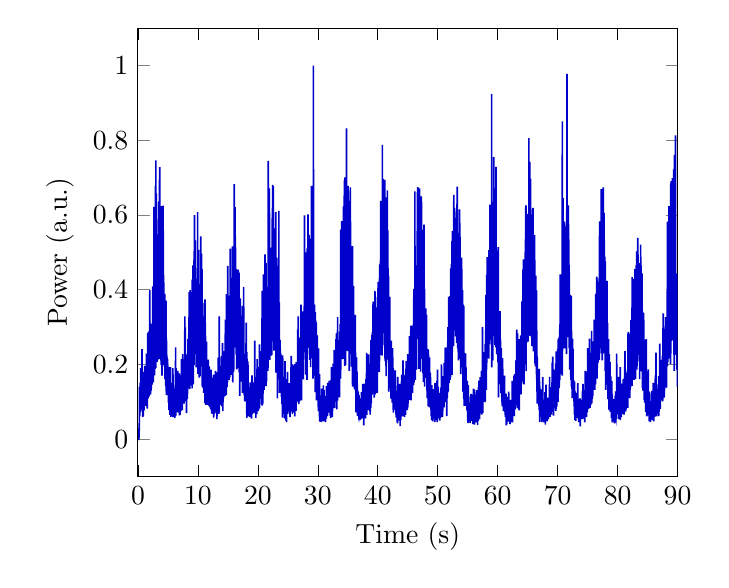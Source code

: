 ﻿
        \begin{tikzpicture}
        
        \begin{axis}[
        xlabel=Time (s),
axis background/.style={fill=white},
        ylabel=Power (a.u.),
        xtick style={color=black},
xmin=0,xmax=90,
xtick={0,10,20,30,40,50,60,70,80,90},
xticklabels={0,10,20,30,40,50,60,70,80,90},
        ]
        \addplot [semithick,blue!80!black]
        table {%
        2.268e-05 0.0
0.011 0.0
0.023 0.0
0.034 0.0
0.045 0.0
0.057 0.0
0.068 0.0
0.079 0.0
0.091 0.0
0.102 0.0
0.113 0.0
0.125 0.0
0.136 3.113e-08
0.147 0.0
0.159 0.003
0.17 0.005
0.181 0.021
0.193 0.03
0.204 0.033
0.215 0.024
0.227 0.042
0.238 0.036
0.249 0.066
0.261 0.096
0.272 0.14
0.283 0.112
0.295 0.083
0.306 0.121
0.317 0.063
0.329 0.121
0.34 0.11
0.351 0.098
0.363 0.151
0.374 0.102
0.386 0.109
0.397 0.128
0.408 0.097
0.42 0.123
0.431 0.134
0.442 0.074
0.454 0.128
0.465 0.104
0.476 0.19
0.488 0.082
0.499 0.139
0.51 0.095
0.522 0.105
0.533 0.125
0.544 0.163
0.556 0.093
0.567 0.081
0.578 0.112
0.59 0.086
0.601 0.121
0.612 0.122
0.624 0.102
0.635 0.093
0.646 0.117
0.658 0.153
0.669 0.241
0.68 0.129
0.692 0.136
0.703 0.125
0.714 0.115
0.726 0.123
0.737 0.128
0.748 0.153
0.76 0.08
0.771 0.152
0.782 0.111
0.794 0.06
0.805 0.118
0.816 0.086
0.828 0.101
0.839 0.104
0.85 0.141
0.862 0.115
0.873 0.062
0.884 0.174
0.896 0.18
0.907 0.122
0.918 0.129
0.93 0.123
0.941 0.122
0.952 0.131
0.964 0.152
0.975 0.149
0.986 0.123
0.998 0.077
1.009 0.153
1.02 0.111
1.032 0.124
1.043 0.123
1.054 0.103
1.066 0.13
1.077 0.144
1.088 0.096
1.1 0.124
1.111 0.098
1.122 0.196
1.134 0.115
1.145 0.119
1.156 0.188
1.168 0.093
1.179 0.155
1.19 0.127
1.202 0.186
1.213 0.137
1.225 0.178
1.236 0.13
1.247 0.151
1.259 0.119
1.27 0.095
1.281 0.092
1.293 0.109
1.304 0.191
1.315 0.089
1.327 0.109
1.338 0.128
1.349 0.094
1.361 0.127
1.372 0.168
1.383 0.126
1.395 0.116
1.406 0.229
1.417 0.174
1.429 0.2
1.44 0.116
1.451 0.124
1.463 0.139
1.474 0.188
1.485 0.139
1.497 0.121
1.508 0.108
1.519 0.175
1.531 0.146
1.542 0.158
1.553 0.082
1.565 0.091
1.576 0.114
1.587 0.149
1.599 0.134
1.61 0.119
1.621 0.136
1.633 0.283
1.644 0.155
1.655 0.177
1.667 0.132
1.678 0.193
1.689 0.109
1.701 0.138
1.712 0.133
1.723 0.286
1.735 0.163
1.746 0.116
1.757 0.16
1.769 0.185
1.78 0.16
1.791 0.121
1.803 0.139
1.814 0.114
1.825 0.188
1.837 0.134
1.848 0.167
1.859 0.192
1.871 0.29
1.882 0.272
1.893 0.115
1.905 0.272
1.916 0.128
1.927 0.137
1.939 0.14
1.95 0.182
1.961 0.141
1.973 0.148
1.984 0.399
1.995 0.142
2.007 0.133
2.018 0.236
2.03 0.195
2.041 0.146
2.052 0.311
2.064 0.147
2.075 0.153
2.086 0.268
2.098 0.187
2.109 0.213
2.12 0.12
2.132 0.148
2.143 0.213
2.154 0.204
2.166 0.131
2.177 0.148
2.188 0.221
2.2 0.242
2.211 0.261
2.222 0.151
2.234 0.257
2.245 0.136
2.256 0.288
2.268 0.213
2.279 0.206
2.29 0.231
2.302 0.308
2.313 0.18
2.324 0.209
2.336 0.146
2.347 0.226
2.358 0.155
2.37 0.171
2.381 0.181
2.392 0.248
2.404 0.269
2.415 0.221
2.426 0.292
2.438 0.236
2.449 0.159
2.46 0.276
2.472 0.18
2.483 0.409
2.494 0.153
2.506 0.19
2.517 0.347
2.528 0.222
2.54 0.277
2.551 0.332
2.562 0.152
2.574 0.154
2.585 0.222
2.596 0.31
2.608 0.249
2.619 0.243
2.63 0.213
2.642 0.223
2.653 0.353
2.664 0.622
2.676 0.489
2.687 0.188
2.698 0.218
2.71 0.312
2.721 0.238
2.732 0.409
2.744 0.273
2.755 0.171
2.766 0.318
2.778 0.243
2.789 0.307
2.8 0.278
2.812 0.523
2.823 0.202
2.834 0.199
2.846 0.491
2.857 0.371
2.869 0.188
2.88 0.241
2.891 0.245
2.903 0.246
2.914 0.392
2.925 0.265
2.937 0.679
2.948 0.348
2.959 0.191
2.971 0.38
2.982 0.416
2.993 0.746
3.005 0.421
3.016 0.268
3.027 0.586
3.039 0.347
3.05 0.539
3.061 0.658
3.073 0.41
3.084 0.379
3.095 0.382
3.107 0.251
3.118 0.463
3.129 0.299
3.141 0.277
3.152 0.42
3.163 0.216
3.175 0.239
3.186 0.207
3.197 0.239
3.209 0.282
3.22 0.432
3.231 0.519
3.243 0.321
3.254 0.413
3.265 0.326
3.277 0.211
3.288 0.494
3.299 0.433
3.311 0.229
3.322 0.414
3.333 0.363
3.345 0.548
3.356 0.532
3.367 0.237
3.379 0.375
3.39 0.303
3.401 0.313
3.413 0.58
3.424 0.317
3.435 0.491
3.447 0.636
3.458 0.345
3.469 0.23
3.481 0.282
3.492 0.334
3.503 0.214
3.515 0.277
3.526 0.504
3.537 0.361
3.549 0.324
3.56 0.269
3.571 0.304
3.583 0.695
3.594 0.457
3.605 0.361
3.617 0.3
3.628 0.232
3.639 0.728
3.651 0.389
3.662 0.681
3.673 0.453
3.685 0.362
3.696 0.498
3.708 0.426
3.719 0.294
3.73 0.266
3.742 0.339
3.753 0.417
3.764 0.455
3.776 0.253
3.787 0.393
3.798 0.38
3.81 0.6
3.821 0.414
3.832 0.485
3.844 0.211
3.855 0.436
3.866 0.287
3.878 0.235
3.889 0.348
3.9 0.199
3.912 0.383
3.923 0.277
3.934 0.435
3.946 0.248
3.957 0.212
3.968 0.624
3.98 0.379
3.991 0.388
4.002 0.229
4.014 0.251
4.025 0.17
4.036 0.29
4.048 0.194
4.059 0.268
4.07 0.609
4.082 0.373
4.093 0.285
4.104 0.531
4.116 0.275
4.127 0.373
4.138 0.313
4.15 0.497
4.161 0.246
4.172 0.342
4.184 0.252
4.195 0.229
4.206 0.625
4.218 0.309
4.229 0.505
4.24 0.533
4.252 0.289
4.263 0.394
4.274 0.439
4.286 0.38
4.297 0.253
4.308 0.349
4.32 0.42
4.331 0.314
4.342 0.255
4.354 0.357
4.365 0.209
4.376 0.199
4.388 0.35
4.399 0.202
4.41 0.253
4.422 0.299
4.433 0.34
4.444 0.288
4.456 0.194
4.467 0.389
4.478 0.276
4.49 0.235
4.501 0.273
4.512 0.161
4.524 0.238
4.535 0.184
4.547 0.226
4.558 0.232
4.569 0.253
4.581 0.26
4.592 0.24
4.603 0.222
4.615 0.248
4.626 0.195
4.637 0.142
4.649 0.207
4.66 0.222
4.671 0.264
4.683 0.371
4.694 0.246
4.705 0.312
4.717 0.185
4.728 0.128
4.739 0.211
4.751 0.21
4.762 0.118
4.773 0.263
4.785 0.145
4.796 0.223
4.807 0.145
4.819 0.223
4.83 0.225
4.841 0.206
4.853 0.135
4.864 0.206
4.875 0.213
4.887 0.207
4.898 0.169
4.909 0.163
4.921 0.13
4.932 0.12
4.943 0.122
4.955 0.215
4.966 0.173
4.977 0.195
4.989 0.129
5.0 0.13
5.011 0.159
5.023 0.148
5.034 0.119
5.045 0.188
5.057 0.134
5.068 0.127
5.079 0.101
5.091 0.098
5.102 0.142
5.113 0.184
5.125 0.108
5.136 0.111
5.147 0.193
5.159 0.103
5.17 0.103
5.181 0.078
5.193 0.081
5.204 0.112
5.215 0.143
5.227 0.124
5.238 0.11
5.249 0.153
5.261 0.118
5.272 0.091
5.283 0.13
5.295 0.09
5.306 0.123
5.317 0.128
5.329 0.065
5.34 0.119
5.351 0.117
5.363 0.073
5.374 0.126
5.386 0.127
5.397 0.108
5.408 0.17
5.42 0.193
5.431 0.118
5.442 0.18
5.454 0.12
5.465 0.08
5.476 0.095
5.488 0.061
5.499 0.059
5.51 0.078
5.522 0.105
5.533 0.074
5.544 0.13
5.556 0.127
5.567 0.099
5.578 0.132
5.59 0.094
5.601 0.107
5.612 0.129
5.624 0.097
5.635 0.086
5.646 0.101
5.658 0.1
5.669 0.083
5.68 0.1
5.692 0.076
5.703 0.092
5.714 0.08
5.726 0.083
5.737 0.082
5.748 0.105
5.76 0.151
5.771 0.098
5.782 0.067
5.794 0.109
5.805 0.141
5.816 0.103
5.828 0.19
5.839 0.06
5.85 0.09
5.862 0.173
5.873 0.101
5.884 0.122
5.896 0.102
5.907 0.121
5.918 0.082
5.93 0.134
5.941 0.085
5.952 0.094
5.964 0.092
5.975 0.1
5.986 0.105
5.998 0.09
6.009 0.097
6.02 0.133
6.032 0.105
6.043 0.083
6.054 0.086
6.066 0.116
6.077 0.091
6.088 0.084
6.1 0.086
6.111 0.133
6.122 0.103
6.134 0.057
6.145 0.135
6.156 0.101
6.168 0.108
6.179 0.097
6.191 0.085
6.202 0.121
6.213 0.144
6.225 0.093
6.236 0.101
6.247 0.081
6.259 0.124
6.27 0.097
6.281 0.246
6.293 0.062
6.304 0.141
6.315 0.099
6.327 0.093
6.338 0.123
6.349 0.139
6.361 0.079
6.372 0.19
6.383 0.099
6.395 0.135
6.406 0.072
6.417 0.141
6.429 0.079
6.44 0.078
6.451 0.147
6.463 0.086
6.474 0.099
6.485 0.113
6.497 0.096
6.508 0.115
6.519 0.076
6.531 0.085
6.542 0.101
6.553 0.081
6.565 0.127
6.576 0.105
6.587 0.114
6.599 0.131
6.61 0.079
6.621 0.1
6.633 0.094
6.644 0.183
6.655 0.078
6.667 0.073
6.678 0.115
6.689 0.074
6.701 0.13
6.712 0.076
6.723 0.11
6.735 0.085
6.746 0.108
6.757 0.086
6.769 0.072
6.78 0.109
6.791 0.155
6.803 0.09
6.814 0.136
6.825 0.131
6.837 0.086
6.848 0.071
6.859 0.081
6.871 0.123
6.882 0.089
6.893 0.132
6.905 0.176
6.916 0.08
6.927 0.064
6.939 0.14
6.95 0.134
6.961 0.076
6.973 0.171
6.984 0.076
6.995 0.078
7.007 0.126
7.018 0.137
7.03 0.128
7.041 0.066
7.052 0.102
7.064 0.084
7.075 0.116
7.086 0.125
7.098 0.084
7.109 0.122
7.12 0.109
7.132 0.138
7.143 0.085
7.154 0.106
7.166 0.075
7.177 0.121
7.188 0.171
7.2 0.152
7.211 0.084
7.222 0.098
7.234 0.077
7.245 0.182
7.256 0.142
7.268 0.14
7.279 0.214
7.29 0.109
7.302 0.193
7.313 0.145
7.324 0.196
7.336 0.13
7.347 0.162
7.358 0.113
7.37 0.194
7.381 0.208
7.392 0.126
7.404 0.145
7.415 0.078
7.426 0.17
7.438 0.18
7.449 0.228
7.46 0.175
7.472 0.206
7.483 0.098
7.494 0.154
7.506 0.111
7.517 0.178
7.528 0.124
7.54 0.117
7.551 0.143
7.562 0.118
7.574 0.115
7.585 0.13
7.596 0.199
7.608 0.164
7.619 0.134
7.63 0.114
7.642 0.143
7.653 0.17
7.664 0.134
7.676 0.121
7.687 0.136
7.698 0.13
7.71 0.095
7.721 0.201
7.732 0.13
7.744 0.174
7.755 0.214
7.766 0.128
7.778 0.194
7.789 0.103
7.8 0.194
7.812 0.117
7.823 0.329
7.834 0.134
7.846 0.128
7.857 0.201
7.869 0.161
7.88 0.299
7.891 0.151
7.903 0.173
7.914 0.136
7.925 0.102
7.937 0.216
7.948 0.184
7.959 0.201
7.971 0.147
7.982 0.148
7.993 0.135
8.005 0.143
8.016 0.227
8.027 0.153
8.039 0.122
8.05 0.129
8.061 0.175
8.073 0.114
8.084 0.104
8.095 0.127
8.107 0.07
8.118 0.183
8.129 0.133
8.141 0.13
8.152 0.151
8.163 0.138
8.175 0.161
8.186 0.139
8.197 0.112
8.209 0.107
8.22 0.122
8.231 0.189
8.243 0.178
8.254 0.217
8.265 0.221
8.277 0.151
8.288 0.122
8.299 0.159
8.311 0.18
8.322 0.186
8.333 0.234
8.345 0.268
8.356 0.156
8.367 0.154
8.379 0.227
8.39 0.147
8.401 0.209
8.413 0.195
8.424 0.138
8.435 0.216
8.447 0.21
8.458 0.137
8.469 0.141
8.481 0.198
8.492 0.327
8.503 0.311
8.515 0.273
8.526 0.201
8.537 0.172
8.549 0.394
8.56 0.205
8.571 0.166
8.583 0.176
8.594 0.143
8.605 0.228
8.617 0.183
8.628 0.162
8.639 0.189
8.651 0.134
8.662 0.209
8.673 0.183
8.685 0.267
8.696 0.226
8.708 0.399
8.719 0.289
8.73 0.373
8.742 0.197
8.753 0.264
8.764 0.166
8.776 0.21
8.787 0.373
8.798 0.144
8.81 0.161
8.821 0.264
8.832 0.383
8.844 0.343
8.855 0.196
8.866 0.184
8.878 0.393
8.889 0.18
8.9 0.286
8.912 0.292
8.923 0.363
8.934 0.294
8.946 0.303
8.957 0.3
8.968 0.313
8.98 0.275
8.991 0.274
9.002 0.206
9.014 0.252
9.025 0.23
9.036 0.136
9.048 0.209
9.059 0.427
9.07 0.298
9.082 0.224
9.093 0.267
9.104 0.281
9.116 0.151
9.127 0.349
9.138 0.233
9.15 0.212
9.161 0.465
9.172 0.198
9.184 0.331
9.195 0.378
9.206 0.302
9.218 0.283
9.229 0.147
9.24 0.228
9.252 0.295
9.263 0.285
9.274 0.253
9.286 0.317
9.297 0.203
9.308 0.442
9.32 0.395
9.331 0.352
9.342 0.291
9.354 0.292
9.365 0.503
9.376 0.198
9.388 0.493
9.399 0.337
9.41 0.521
9.422 0.6
9.433 0.415
9.444 0.405
9.456 0.382
9.467 0.251
9.478 0.229
9.49 0.436
9.501 0.397
9.512 0.387
9.524 0.339
9.535 0.292
9.547 0.26
9.558 0.532
9.569 0.228
9.581 0.253
9.592 0.292
9.603 0.374
9.615 0.388
9.626 0.458
9.637 0.346
9.649 0.314
9.66 0.419
9.671 0.315
9.683 0.238
9.694 0.404
9.705 0.289
9.717 0.192
9.728 0.272
9.739 0.307
9.751 0.289
9.762 0.367
9.773 0.361
9.785 0.291
9.796 0.193
9.807 0.348
9.819 0.276
9.83 0.256
9.841 0.365
9.853 0.319
9.864 0.301
9.875 0.257
9.887 0.251
9.898 0.291
9.909 0.373
9.921 0.288
9.932 0.367
9.943 0.224
9.955 0.608
9.966 0.254
9.977 0.24
9.989 0.351
10.0 0.175
10.011 0.273
10.023 0.398
10.034 0.245
10.045 0.431
10.057 0.487
10.068 0.43
10.079 0.204
10.091 0.507
10.102 0.297
10.113 0.221
10.125 0.316
10.136 0.244
10.147 0.268
10.159 0.225
10.17 0.319
10.181 0.391
10.193 0.241
10.204 0.213
10.215 0.238
10.227 0.165
10.238 0.413
10.249 0.284
10.261 0.279
10.272 0.182
10.283 0.31
10.295 0.4
10.306 0.331
10.317 0.308
10.329 0.215
10.34 0.227
10.351 0.278
10.363 0.328
10.374 0.169
10.386 0.395
10.397 0.334
10.408 0.416
10.42 0.302
10.431 0.344
10.442 0.265
10.454 0.247
10.465 0.543
10.476 0.384
10.488 0.319
10.499 0.243
10.51 0.265
10.522 0.31
10.533 0.241
10.544 0.335
10.556 0.228
10.567 0.326
10.578 0.194
10.59 0.231
10.601 0.274
10.612 0.497
10.624 0.256
10.635 0.288
10.646 0.301
10.658 0.347
10.669 0.301
10.68 0.455
10.692 0.284
10.703 0.206
10.714 0.244
10.726 0.193
10.737 0.142
10.748 0.205
10.76 0.181
10.771 0.174
10.782 0.226
10.794 0.262
10.805 0.365
10.816 0.138
10.828 0.148
10.839 0.287
10.85 0.226
10.862 0.33
10.873 0.251
10.884 0.199
10.896 0.269
10.907 0.211
10.918 0.19
10.93 0.276
10.941 0.173
10.952 0.296
10.964 0.221
10.975 0.124
10.986 0.226
10.998 0.23
11.009 0.221
11.02 0.172
11.032 0.242
11.043 0.224
11.054 0.189
11.066 0.286
11.077 0.232
11.088 0.173
11.1 0.326
11.111 0.281
11.122 0.16
11.134 0.233
11.145 0.305
11.156 0.172
11.168 0.182
11.179 0.374
11.191 0.096
11.202 0.192
11.213 0.135
11.225 0.186
11.236 0.142
11.247 0.311
11.259 0.257
11.27 0.171
11.281 0.189
11.293 0.161
11.304 0.175
11.315 0.148
11.327 0.137
11.338 0.126
11.349 0.092
11.361 0.127
11.372 0.221
11.383 0.092
11.395 0.209
11.406 0.171
11.417 0.201
11.429 0.261
11.44 0.22
11.451 0.187
11.463 0.112
11.474 0.148
11.485 0.138
11.497 0.129
11.508 0.157
11.519 0.15
11.531 0.099
11.542 0.1
11.553 0.123
11.565 0.092
11.576 0.121
11.587 0.157
11.599 0.177
11.61 0.141
11.621 0.171
11.633 0.134
11.644 0.166
11.655 0.142
11.667 0.119
11.678 0.113
11.689 0.137
11.701 0.106
11.712 0.1
11.723 0.173
11.735 0.213
11.746 0.116
11.757 0.157
11.769 0.13
11.78 0.129
11.791 0.16
11.803 0.112
11.814 0.122
11.825 0.153
11.837 0.119
11.848 0.09
11.859 0.106
11.871 0.146
11.882 0.094
11.893 0.115
11.905 0.195
11.916 0.15
11.927 0.089
11.939 0.103
11.95 0.096
11.961 0.11
11.973 0.124
11.984 0.16
11.995 0.118
12.007 0.109
12.018 0.111
12.03 0.086
12.041 0.128
12.052 0.121
12.064 0.115
12.075 0.129
12.086 0.091
12.098 0.128
12.109 0.096
12.12 0.158
12.132 0.112
12.143 0.1
12.154 0.08
12.166 0.108
12.177 0.083
12.188 0.186
12.2 0.104
12.211 0.123
12.222 0.116
12.234 0.133
12.245 0.094
12.256 0.112
12.268 0.142
12.279 0.105
12.29 0.069
12.302 0.108
12.313 0.151
12.324 0.127
12.336 0.112
12.347 0.112
12.358 0.084
12.37 0.118
12.381 0.085
12.392 0.077
12.404 0.12
12.415 0.089
12.426 0.11
12.438 0.093
12.449 0.068
12.46 0.094
12.472 0.074
12.483 0.13
12.494 0.088
12.506 0.164
12.517 0.11
12.528 0.133
12.54 0.119
12.551 0.112
12.562 0.122
12.574 0.095
12.585 0.112
12.596 0.067
12.608 0.173
12.619 0.137
12.63 0.058
12.642 0.096
12.653 0.09
12.664 0.107
12.676 0.068
12.687 0.107
12.698 0.105
12.71 0.088
12.721 0.121
12.732 0.076
12.744 0.131
12.755 0.073
12.766 0.151
12.778 0.072
12.789 0.097
12.8 0.145
12.812 0.084
12.823 0.163
12.834 0.163
12.846 0.139
12.857 0.167
12.869 0.138
12.88 0.13
12.891 0.103
12.903 0.097
12.914 0.115
12.925 0.101
12.937 0.099
12.948 0.183
12.959 0.083
12.971 0.095
12.982 0.113
12.993 0.106
13.005 0.096
13.016 0.152
13.027 0.11
13.039 0.125
13.05 0.179
13.061 0.069
13.073 0.092
13.084 0.119
13.095 0.07
13.107 0.128
13.118 0.11
13.129 0.178
13.141 0.119
13.152 0.133
13.163 0.054
13.175 0.063
13.186 0.087
13.197 0.092
13.209 0.099
13.22 0.114
13.231 0.094
13.243 0.105
13.254 0.114
13.265 0.159
13.277 0.149
13.288 0.135
13.299 0.116
13.311 0.123
13.322 0.093
13.333 0.161
13.345 0.175
13.356 0.098
13.367 0.106
13.379 0.14
13.39 0.087
13.401 0.218
13.413 0.193
13.424 0.097
13.435 0.194
13.447 0.081
13.458 0.084
13.469 0.073
13.481 0.112
13.492 0.109
13.503 0.068
13.515 0.144
13.526 0.184
13.537 0.139
13.549 0.12
13.56 0.329
13.571 0.071
13.583 0.134
13.594 0.121
13.605 0.112
13.617 0.104
13.628 0.125
13.639 0.094
13.651 0.094
13.662 0.19
13.673 0.175
13.685 0.138
13.696 0.127
13.708 0.118
13.719 0.13
13.73 0.161
13.742 0.105
13.753 0.138
13.764 0.187
13.776 0.164
13.787 0.094
13.798 0.147
13.81 0.103
13.821 0.171
13.832 0.101
13.844 0.142
13.855 0.167
13.866 0.178
13.878 0.105
13.889 0.144
13.9 0.195
13.912 0.197
13.923 0.128
13.934 0.22
13.946 0.157
13.957 0.131
13.968 0.091
13.98 0.131
13.991 0.104
14.002 0.088
14.014 0.122
14.025 0.223
14.036 0.115
14.048 0.116
14.059 0.184
14.07 0.154
14.082 0.134
14.093 0.227
14.104 0.257
14.116 0.127
14.127 0.248
14.138 0.14
14.15 0.159
14.161 0.076
14.172 0.129
14.184 0.111
14.195 0.099
14.206 0.128
14.218 0.15
14.229 0.109
14.24 0.131
14.252 0.181
14.263 0.198
14.274 0.168
14.286 0.148
14.297 0.11
14.308 0.137
14.32 0.178
14.331 0.129
14.342 0.118
14.354 0.12
14.365 0.142
14.376 0.176
14.388 0.217
14.399 0.184
14.41 0.168
14.422 0.116
14.433 0.139
14.444 0.236
14.456 0.154
14.467 0.167
14.478 0.198
14.49 0.145
14.501 0.185
14.512 0.221
14.524 0.116
14.535 0.231
14.547 0.216
14.558 0.243
14.569 0.237
14.581 0.32
14.592 0.156
14.603 0.242
14.615 0.152
14.626 0.265
14.637 0.241
14.649 0.303
14.66 0.262
14.671 0.185
14.683 0.182
14.694 0.159
14.705 0.223
14.717 0.233
14.728 0.156
14.739 0.118
14.751 0.388
14.762 0.194
14.773 0.216
14.785 0.138
14.796 0.216
14.807 0.254
14.819 0.268
14.83 0.219
14.841 0.197
14.853 0.158
14.864 0.14
14.875 0.251
14.887 0.258
14.898 0.17
14.909 0.385
14.921 0.154
14.932 0.154
14.943 0.364
14.955 0.301
14.966 0.464
14.977 0.197
14.989 0.26
15.0 0.444
15.011 0.266
15.023 0.21
15.034 0.198
15.045 0.277
15.057 0.16
15.068 0.229
15.079 0.216
15.091 0.25
15.102 0.206
15.113 0.25
15.125 0.188
15.136 0.27
15.147 0.257
15.159 0.228
15.17 0.377
15.181 0.204
15.193 0.252
15.204 0.384
15.215 0.159
15.227 0.215
15.238 0.191
15.249 0.232
15.261 0.346
15.272 0.238
15.283 0.178
15.295 0.196
15.306 0.232
15.317 0.167
15.329 0.285
15.34 0.238
15.352 0.249
15.363 0.345
15.374 0.201
15.386 0.303
15.397 0.42
15.408 0.51
15.42 0.284
15.431 0.333
15.442 0.24
15.454 0.274
15.465 0.301
15.476 0.393
15.488 0.257
15.499 0.271
15.51 0.238
15.522 0.266
15.533 0.342
15.544 0.172
15.556 0.245
15.567 0.365
15.578 0.424
15.59 0.424
15.601 0.266
15.612 0.249
15.624 0.297
15.635 0.333
15.646 0.268
15.658 0.346
15.669 0.374
15.68 0.327
15.692 0.335
15.703 0.276
15.714 0.36
15.726 0.432
15.737 0.191
15.748 0.516
15.76 0.202
15.771 0.277
15.782 0.351
15.794 0.323
15.805 0.238
15.816 0.182
15.828 0.152
15.839 0.329
15.85 0.381
15.862 0.507
15.873 0.325
15.884 0.292
15.896 0.242
15.907 0.307
15.918 0.364
15.93 0.349
15.941 0.274
15.952 0.217
15.964 0.18
15.975 0.211
15.986 0.432
15.998 0.253
16.009 0.447
16.02 0.399
16.032 0.307
16.043 0.293
16.054 0.294
16.066 0.683
16.077 0.349
16.088 0.247
16.1 0.348
16.111 0.295
16.122 0.257
16.134 0.415
16.145 0.269
16.156 0.36
16.168 0.391
16.179 0.608
16.191 0.372
16.202 0.457
16.213 0.621
16.225 0.369
16.236 0.246
16.247 0.258
16.259 0.413
16.27 0.513
16.281 0.334
16.293 0.342
16.304 0.268
16.315 0.299
16.327 0.422
16.338 0.378
16.349 0.308
16.361 0.352
16.372 0.227
16.383 0.265
16.395 0.455
16.406 0.31
16.417 0.442
16.429 0.392
16.44 0.38
16.451 0.387
16.463 0.305
16.474 0.247
16.485 0.187
16.497 0.337
16.508 0.197
16.519 0.19
16.531 0.376
16.542 0.414
16.553 0.343
16.565 0.28
16.576 0.251
16.587 0.407
16.599 0.217
16.61 0.195
16.621 0.449
16.633 0.313
16.644 0.411
16.655 0.323
16.667 0.196
16.678 0.337
16.689 0.25
16.701 0.237
16.712 0.39
16.723 0.401
16.735 0.454
16.746 0.407
16.757 0.248
16.769 0.191
16.78 0.301
16.791 0.23
16.803 0.33
16.814 0.297
16.825 0.438
16.837 0.265
16.848 0.229
16.859 0.446
16.871 0.333
16.882 0.278
16.893 0.179
16.905 0.18
16.916 0.259
16.927 0.191
16.939 0.24
16.95 0.344
16.961 0.249
16.973 0.197
16.984 0.116
16.995 0.328
17.007 0.25
17.018 0.338
17.03 0.169
17.041 0.294
17.052 0.29
17.064 0.377
17.075 0.241
17.086 0.219
17.098 0.232
17.109 0.21
17.12 0.185
17.132 0.176
17.143 0.161
17.154 0.301
17.166 0.173
17.177 0.252
17.188 0.162
17.2 0.154
17.211 0.287
17.222 0.178
17.234 0.275
17.245 0.181
17.256 0.213
17.268 0.224
17.279 0.2
17.29 0.162
17.302 0.261
17.313 0.219
17.324 0.17
17.336 0.189
17.347 0.248
17.358 0.23
17.37 0.331
17.381 0.211
17.392 0.158
17.404 0.168
17.415 0.198
17.426 0.124
17.438 0.179
17.449 0.357
17.46 0.232
17.472 0.275
17.483 0.211
17.494 0.164
17.506 0.213
17.517 0.175
17.528 0.346
17.54 0.289
17.551 0.227
17.562 0.244
17.574 0.218
17.585 0.14
17.596 0.16
17.608 0.243
17.619 0.181
17.63 0.407
17.642 0.261
17.653 0.214
17.664 0.125
17.676 0.201
17.687 0.195
17.698 0.143
17.71 0.118
17.721 0.228
17.732 0.222
17.744 0.144
17.755 0.117
17.766 0.216
17.778 0.212
17.789 0.228
17.8 0.143
17.812 0.19
17.823 0.101
17.834 0.126
17.846 0.135
17.857 0.157
17.869 0.178
17.88 0.118
17.891 0.191
17.903 0.19
17.914 0.191
17.925 0.185
17.937 0.161
17.948 0.124
17.959 0.161
17.971 0.223
17.982 0.144
17.993 0.146
18.005 0.213
18.016 0.157
18.027 0.257
18.039 0.158
18.05 0.158
18.061 0.312
18.073 0.109
18.084 0.14
18.095 0.118
18.107 0.139
18.118 0.121
18.129 0.194
18.141 0.112
18.152 0.124
18.163 0.057
18.175 0.233
18.186 0.077
18.197 0.139
18.209 0.174
18.22 0.194
18.231 0.125
18.243 0.071
18.254 0.097
18.265 0.095
18.277 0.08
18.288 0.087
18.299 0.13
18.311 0.108
18.322 0.092
18.333 0.208
18.345 0.107
18.356 0.124
18.367 0.199
18.379 0.121
18.39 0.129
18.401 0.12
18.413 0.103
18.424 0.082
18.435 0.114
18.447 0.061
18.458 0.083
18.469 0.076
18.481 0.074
18.492 0.063
18.503 0.117
18.515 0.073
18.526 0.094
18.537 0.071
18.549 0.093
18.56 0.129
18.571 0.139
18.583 0.089
18.594 0.094
18.605 0.139
18.617 0.08
18.628 0.092
18.639 0.11
18.651 0.087
18.662 0.062
18.673 0.083
18.685 0.06
18.696 0.115
18.708 0.152
18.719 0.119
18.73 0.093
18.742 0.059
18.753 0.126
18.764 0.075
18.776 0.107
18.787 0.087
18.798 0.07
18.81 0.095
18.821 0.121
18.832 0.078
18.844 0.065
18.855 0.1
18.866 0.146
18.878 0.122
18.889 0.092
18.9 0.076
18.912 0.103
18.923 0.063
18.934 0.1
18.946 0.055
18.957 0.06
18.968 0.065
18.98 0.087
18.991 0.094
19.002 0.112
19.014 0.171
19.025 0.097
19.036 0.08
19.048 0.087
19.059 0.069
19.07 0.068
19.082 0.105
19.093 0.086
19.104 0.126
19.116 0.078
19.127 0.08
19.138 0.092
19.15 0.079
19.161 0.118
19.172 0.088
19.184 0.083
19.195 0.101
19.206 0.142
19.218 0.109
19.229 0.105
19.24 0.074
19.252 0.085
19.263 0.138
19.274 0.113
19.286 0.106
19.297 0.083
19.308 0.106
19.32 0.095
19.331 0.086
19.342 0.082
19.354 0.07
19.365 0.152
19.376 0.089
19.388 0.099
19.399 0.094
19.41 0.117
19.422 0.113
19.433 0.101
19.444 0.071
19.456 0.11
19.467 0.124
19.478 0.264
19.49 0.128
19.501 0.094
19.512 0.077
19.524 0.134
19.535 0.127
19.547 0.14
19.558 0.144
19.569 0.147
19.581 0.096
19.592 0.165
19.603 0.167
19.615 0.09
19.626 0.127
19.637 0.078
19.649 0.146
19.66 0.149
19.671 0.057
19.683 0.114
19.694 0.153
19.705 0.142
19.717 0.13
19.728 0.134
19.739 0.088
19.751 0.099
19.762 0.137
19.773 0.111
19.785 0.095
19.796 0.161
19.807 0.067
19.819 0.14
19.83 0.111
19.841 0.085
19.853 0.124
19.864 0.145
19.875 0.214
19.887 0.106
19.898 0.126
19.909 0.174
19.921 0.098
19.932 0.079
19.943 0.131
19.955 0.104
19.966 0.161
19.977 0.134
19.989 0.084
20.0 0.095
20.011 0.075
20.023 0.107
20.034 0.104
20.045 0.148
20.057 0.159
20.068 0.093
20.079 0.112
20.091 0.109
20.102 0.085
20.113 0.13
20.125 0.136
20.136 0.08
20.147 0.118
20.159 0.193
20.17 0.16
20.181 0.119
20.193 0.128
20.204 0.142
20.215 0.136
20.227 0.1
20.238 0.123
20.249 0.162
20.261 0.12
20.272 0.083
20.283 0.254
20.295 0.118
20.306 0.17
20.317 0.149
20.329 0.173
20.34 0.196
20.352 0.124
20.363 0.222
20.374 0.201
20.386 0.131
20.397 0.165
20.408 0.117
20.42 0.108
20.431 0.183
20.442 0.206
20.454 0.116
20.465 0.163
20.476 0.228
20.488 0.217
20.499 0.181
20.51 0.137
20.522 0.236
20.533 0.166
20.544 0.153
20.556 0.202
20.567 0.197
20.578 0.203
20.59 0.148
20.601 0.216
20.612 0.191
20.624 0.203
20.635 0.093
20.646 0.167
20.658 0.219
20.669 0.163
20.68 0.168
20.692 0.144
20.703 0.309
20.714 0.397
20.726 0.09
20.737 0.124
20.748 0.181
20.76 0.168
20.771 0.174
20.782 0.34
20.794 0.323
20.805 0.188
20.816 0.137
20.828 0.159
20.839 0.095
20.85 0.222
20.862 0.122
20.873 0.259
20.884 0.228
20.896 0.266
20.907 0.158
20.918 0.214
20.93 0.15
20.941 0.441
20.952 0.324
20.964 0.267
20.975 0.148
20.986 0.323
20.998 0.226
21.009 0.21
21.02 0.155
21.032 0.275
21.043 0.132
21.054 0.146
21.066 0.205
21.077 0.148
21.088 0.231
21.1 0.38
21.111 0.166
21.122 0.182
21.134 0.218
21.145 0.21
21.156 0.248
21.168 0.196
21.179 0.495
21.191 0.158
21.202 0.279
21.213 0.404
21.225 0.25
21.236 0.15
21.247 0.205
21.259 0.228
21.27 0.193
21.281 0.306
21.293 0.391
21.304 0.412
21.315 0.236
21.327 0.351
21.338 0.205
21.349 0.142
21.361 0.275
21.372 0.472
21.383 0.4
21.395 0.196
21.406 0.236
21.417 0.306
21.429 0.301
21.44 0.154
21.451 0.214
21.463 0.202
21.474 0.252
21.485 0.203
21.497 0.379
21.508 0.188
21.519 0.274
21.531 0.327
21.542 0.246
21.553 0.277
21.565 0.378
21.576 0.32
21.587 0.332
21.599 0.227
21.61 0.408
21.621 0.26
21.633 0.211
21.644 0.322
21.655 0.207
21.667 0.21
21.678 0.183
21.689 0.307
21.701 0.264
21.712 0.289
21.723 0.303
21.735 0.241
21.746 0.745
21.757 0.351
21.769 0.343
21.78 0.292
21.791 0.345
21.803 0.413
21.814 0.459
21.825 0.335
21.837 0.36
21.848 0.251
21.859 0.336
21.871 0.482
21.882 0.519
21.893 0.317
21.905 0.418
21.916 0.392
21.927 0.671
21.939 0.248
21.95 0.365
21.961 0.387
21.973 0.392
21.984 0.44
21.995 0.212
22.007 0.484
22.018 0.284
22.03 0.238
22.041 0.494
22.052 0.439
22.064 0.365
22.075 0.28
22.086 0.462
22.098 0.317
22.109 0.297
22.12 0.306
22.132 0.251
22.143 0.223
22.154 0.423
22.166 0.436
22.177 0.426
22.188 0.291
22.2 0.313
22.211 0.513
22.222 0.305
22.234 0.291
22.245 0.425
22.256 0.475
22.268 0.458
22.279 0.39
22.29 0.347
22.302 0.465
22.313 0.226
22.324 0.371
22.336 0.418
22.347 0.304
22.358 0.466
22.37 0.348
22.381 0.382
22.392 0.591
22.404 0.351
22.415 0.41
22.426 0.262
22.438 0.308
22.449 0.512
22.46 0.681
22.472 0.409
22.483 0.517
22.494 0.43
22.506 0.527
22.517 0.269
22.528 0.4
22.54 0.394
22.551 0.415
22.562 0.678
22.574 0.641
22.585 0.359
22.596 0.274
22.608 0.373
22.619 0.452
22.63 0.429
22.642 0.292
22.653 0.342
22.664 0.33
22.676 0.295
22.687 0.248
22.698 0.237
22.71 0.258
22.721 0.256
22.732 0.449
22.744 0.444
22.755 0.521
22.766 0.331
22.778 0.351
22.789 0.387
22.8 0.564
22.812 0.368
22.823 0.474
22.834 0.327
22.846 0.251
22.857 0.302
22.869 0.316
22.88 0.379
22.891 0.24
22.903 0.398
22.914 0.243
22.925 0.344
22.937 0.401
22.948 0.272
22.959 0.324
22.971 0.35
22.982 0.608
22.993 0.372
23.005 0.287
23.016 0.248
23.027 0.178
23.039 0.363
23.05 0.398
23.061 0.323
23.073 0.265
23.084 0.275
23.095 0.309
23.107 0.267
23.118 0.243
23.129 0.285
23.141 0.246
23.152 0.486
23.163 0.22
23.175 0.281
23.186 0.365
23.197 0.234
23.209 0.215
23.22 0.427
23.231 0.363
23.243 0.247
23.254 0.109
23.265 0.28
23.277 0.224
23.288 0.264
23.299 0.286
23.311 0.386
23.322 0.308
23.333 0.261
23.345 0.253
23.356 0.207
23.367 0.279
23.379 0.31
23.39 0.291
23.401 0.315
23.413 0.267
23.424 0.269
23.435 0.268
23.447 0.244
23.458 0.254
23.469 0.247
23.481 0.203
23.492 0.263
23.503 0.611
23.515 0.162
23.526 0.162
23.537 0.322
23.549 0.191
23.56 0.186
23.571 0.366
23.583 0.191
23.594 0.149
23.605 0.124
23.617 0.212
23.628 0.159
23.639 0.138
23.651 0.175
23.662 0.236
23.673 0.203
23.685 0.266
23.696 0.184
23.708 0.22
23.719 0.124
23.73 0.134
23.742 0.175
23.753 0.244
23.764 0.149
23.776 0.185
23.787 0.139
23.798 0.224
23.81 0.188
23.821 0.229
23.832 0.202
23.844 0.189
23.855 0.164
23.866 0.177
23.878 0.192
23.889 0.194
23.9 0.172
23.912 0.19
23.923 0.185
23.934 0.113
23.946 0.157
23.957 0.203
23.968 0.18
23.98 0.216
23.991 0.137
24.002 0.183
24.014 0.151
24.025 0.136
24.036 0.094
24.048 0.16
24.059 0.154
24.07 0.11
24.082 0.151
24.093 0.113
24.104 0.128
24.116 0.058
24.127 0.133
24.138 0.224
24.15 0.101
24.161 0.119
24.172 0.118
24.184 0.114
24.195 0.133
24.206 0.138
24.218 0.139
24.229 0.108
24.24 0.155
24.252 0.125
24.263 0.136
24.274 0.097
24.286 0.079
24.297 0.167
24.308 0.09
24.32 0.079
24.331 0.086
24.342 0.123
24.354 0.101
24.365 0.093
24.376 0.136
24.388 0.067
24.399 0.096
24.41 0.105
24.422 0.08
24.433 0.119
24.444 0.115
24.456 0.109
24.467 0.055
24.478 0.074
24.49 0.148
24.501 0.108
24.513 0.067
24.524 0.209
24.535 0.078
24.547 0.107
24.558 0.091
24.569 0.068
24.581 0.144
24.592 0.088
24.603 0.075
24.615 0.064
24.626 0.094
24.637 0.06
24.649 0.08
24.66 0.086
24.671 0.08
24.683 0.077
24.694 0.05
24.705 0.158
24.717 0.098
24.728 0.092
24.739 0.079
24.751 0.117
24.762 0.11
24.773 0.065
24.785 0.064
24.796 0.046
24.807 0.077
24.819 0.104
24.83 0.161
24.841 0.128
24.853 0.123
24.864 0.072
24.875 0.082
24.887 0.084
24.898 0.084
24.909 0.088
24.921 0.168
24.932 0.068
24.943 0.18
24.955 0.068
24.966 0.101
24.977 0.104
24.989 0.085
25.0 0.069
25.011 0.124
25.023 0.084
25.034 0.143
25.045 0.116
25.057 0.083
25.068 0.081
25.079 0.109
25.091 0.074
25.102 0.112
25.113 0.136
25.125 0.113
25.136 0.13
25.147 0.106
25.159 0.098
25.17 0.093
25.181 0.105
25.193 0.113
25.204 0.116
25.215 0.143
25.227 0.15
25.238 0.118
25.249 0.084
25.261 0.107
25.272 0.141
25.283 0.127
25.295 0.093
25.306 0.089
25.317 0.105
25.329 0.085
25.34 0.126
25.352 0.06
25.363 0.073
25.374 0.12
25.386 0.093
25.397 0.119
25.408 0.113
25.42 0.125
25.431 0.133
25.442 0.086
25.454 0.103
25.465 0.118
25.476 0.129
25.488 0.087
25.499 0.096
25.51 0.103
25.522 0.13
25.533 0.192
25.544 0.174
25.556 0.114
25.567 0.223
25.578 0.116
25.59 0.137
25.601 0.074
25.612 0.103
25.624 0.092
25.635 0.124
25.646 0.127
25.658 0.082
25.669 0.145
25.68 0.101
25.692 0.2
25.703 0.12
25.714 0.075
25.726 0.108
25.737 0.093
25.748 0.145
25.76 0.068
25.771 0.076
25.782 0.077
25.794 0.106
25.805 0.082
25.816 0.138
25.828 0.101
25.839 0.072
25.85 0.134
25.862 0.106
25.873 0.104
25.884 0.077
25.896 0.123
25.907 0.117
25.918 0.071
25.93 0.081
25.941 0.104
25.952 0.098
25.964 0.129
25.975 0.109
25.986 0.077
25.998 0.197
26.009 0.159
26.02 0.147
26.032 0.086
26.043 0.099
26.054 0.13
26.066 0.072
26.077 0.106
26.088 0.106
26.1 0.201
26.111 0.139
26.122 0.19
26.134 0.109
26.145 0.112
26.156 0.128
26.168 0.136
26.179 0.061
26.191 0.163
26.202 0.133
26.213 0.111
26.225 0.129
26.236 0.139
26.247 0.105
26.259 0.088
26.27 0.14
26.281 0.094
26.293 0.112
26.304 0.124
26.315 0.141
26.327 0.113
26.338 0.147
26.349 0.139
26.361 0.129
26.372 0.176
26.383 0.076
26.395 0.117
26.406 0.165
26.417 0.206
26.429 0.128
26.44 0.12
26.451 0.103
26.463 0.118
26.474 0.185
26.485 0.119
26.497 0.135
26.508 0.194
26.519 0.124
26.531 0.102
26.542 0.123
26.553 0.154
26.565 0.205
26.576 0.141
26.587 0.149
26.599 0.112
26.61 0.114
26.621 0.124
26.633 0.293
26.644 0.114
26.655 0.167
26.667 0.163
26.678 0.126
26.689 0.194
26.701 0.133
26.712 0.119
26.723 0.153
26.735 0.123
26.746 0.329
26.757 0.255
26.769 0.098
26.78 0.15
26.791 0.166
26.803 0.178
26.814 0.218
26.825 0.15
26.837 0.094
26.848 0.141
26.859 0.139
26.871 0.134
26.882 0.123
26.893 0.233
26.905 0.114
26.916 0.168
26.927 0.157
26.939 0.101
26.95 0.122
26.961 0.225
26.973 0.22
26.984 0.22
26.995 0.272
27.007 0.187
27.018 0.155
27.03 0.217
27.041 0.208
27.052 0.155
27.064 0.213
27.075 0.227
27.086 0.182
27.098 0.144
27.109 0.168
27.12 0.25
27.132 0.231
27.143 0.236
27.154 0.195
27.166 0.141
27.177 0.167
27.188 0.36
27.2 0.222
27.211 0.241
27.222 0.116
27.234 0.179
27.245 0.224
27.256 0.134
27.268 0.104
27.279 0.147
27.29 0.274
27.302 0.21
27.313 0.162
27.324 0.277
27.336 0.184
27.347 0.239
27.358 0.253
27.37 0.211
27.381 0.215
27.392 0.164
27.404 0.196
27.415 0.171
27.426 0.207
27.438 0.225
27.449 0.169
27.46 0.25
27.472 0.191
27.483 0.303
27.494 0.222
27.506 0.342
27.517 0.23
27.528 0.187
27.54 0.326
27.551 0.213
27.562 0.183
27.574 0.187
27.585 0.16
27.596 0.206
27.608 0.174
27.619 0.202
27.63 0.205
27.642 0.214
27.653 0.303
27.664 0.31
27.676 0.335
27.687 0.249
27.698 0.275
27.71 0.249
27.721 0.273
27.732 0.338
27.744 0.309
27.755 0.379
27.766 0.259
27.778 0.342
27.789 0.599
27.8 0.305
27.812 0.405
27.823 0.27
27.834 0.272
27.846 0.272
27.857 0.328
27.869 0.26
27.88 0.446
27.891 0.321
27.903 0.382
27.914 0.233
27.925 0.251
27.937 0.36
27.948 0.268
27.959 0.253
27.971 0.259
27.982 0.244
27.993 0.279
28.005 0.315
28.016 0.348
28.027 0.312
28.039 0.173
28.05 0.26
28.061 0.279
28.073 0.202
28.084 0.321
28.095 0.303
28.107 0.5
28.118 0.367
28.129 0.357
28.141 0.317
28.152 0.299
28.163 0.265
28.175 0.45
28.186 0.315
28.197 0.43
28.209 0.159
28.22 0.394
28.231 0.427
28.243 0.511
28.254 0.323
28.265 0.448
28.277 0.42
28.288 0.278
28.299 0.259
28.311 0.268
28.322 0.334
28.333 0.493
28.345 0.359
28.356 0.602
28.367 0.3
28.379 0.245
28.39 0.36
28.401 0.317
28.413 0.325
28.424 0.29
28.435 0.32
28.447 0.335
28.458 0.282
28.469 0.288
28.481 0.342
28.492 0.51
28.503 0.311
28.515 0.44
28.526 0.547
28.537 0.398
28.549 0.411
28.56 0.32
28.571 0.422
28.583 0.372
28.594 0.492
28.605 0.332
28.617 0.361
28.628 0.212
28.639 0.535
28.651 0.239
28.662 0.382
28.673 0.29
28.685 0.385
28.696 0.518
28.708 0.379
28.719 0.252
28.73 0.289
28.742 0.27
28.753 0.392
28.764 0.363
28.776 0.299
28.787 0.375
28.798 0.193
28.81 0.346
28.821 0.313
28.832 0.395
28.844 0.343
28.855 0.425
28.866 0.537
28.878 0.488
28.889 0.25
28.9 0.341
28.912 0.343
28.923 0.57
28.934 0.233
28.946 0.678
28.957 0.29
28.968 0.259
28.98 0.284
28.991 0.328
29.002 0.334
29.014 0.284
29.025 0.493
29.036 0.257
29.048 0.216
29.059 0.421
29.07 0.334
29.082 0.386
29.093 0.337
29.104 0.307
29.116 0.384
29.127 0.273
29.138 0.261
29.15 0.312
29.161 0.389
29.172 0.302
29.184 0.411
29.195 0.266
29.206 0.162
29.218 0.233
29.229 0.206
29.24 0.325
29.252 0.288
29.263 1.0
29.274 0.277
29.286 0.384
29.297 0.359
29.308 0.19
29.32 0.249
29.331 0.221
29.342 0.22
29.354 0.271
29.365 0.315
29.376 0.288
29.388 0.24
29.399 0.282
29.41 0.173
29.422 0.216
29.433 0.235
29.444 0.36
29.456 0.359
29.467 0.338
29.478 0.216
29.49 0.175
29.501 0.17
29.513 0.251
29.524 0.226
29.535 0.17
29.547 0.254
29.558 0.244
29.569 0.34
29.581 0.126
29.592 0.175
29.603 0.174
29.615 0.221
29.626 0.154
29.637 0.157
29.649 0.317
29.66 0.166
29.671 0.2
29.683 0.135
29.694 0.166
29.705 0.209
29.717 0.162
29.728 0.156
29.739 0.312
29.751 0.282
29.762 0.104
29.773 0.229
29.785 0.179
29.796 0.132
29.807 0.226
29.819 0.138
29.83 0.113
29.841 0.177
29.853 0.163
29.864 0.273
29.875 0.172
29.887 0.121
29.898 0.133
29.909 0.153
29.921 0.278
29.932 0.197
29.943 0.128
29.955 0.207
29.966 0.123
29.977 0.15
29.989 0.191
30.0 0.12
30.011 0.216
30.023 0.159
30.034 0.11
30.045 0.131
30.057 0.125
30.068 0.087
30.079 0.173
30.091 0.075
30.102 0.243
30.113 0.165
30.125 0.108
30.136 0.141
30.147 0.093
30.159 0.128
30.17 0.107
30.181 0.118
30.193 0.097
30.204 0.096
30.215 0.097
30.227 0.16
30.238 0.085
30.249 0.121
30.261 0.073
30.272 0.093
30.283 0.061
30.295 0.174
30.306 0.047
30.317 0.1
30.329 0.056
30.34 0.073
30.352 0.083
30.363 0.112
30.374 0.111
30.386 0.081
30.397 0.051
30.408 0.098
30.42 0.089
30.431 0.104
30.442 0.059
30.454 0.061
30.465 0.08
30.476 0.066
30.488 0.117
30.499 0.055
30.51 0.079
30.522 0.106
30.533 0.069
30.544 0.1
30.556 0.061
30.567 0.087
30.578 0.071
30.59 0.062
30.601 0.102
30.612 0.078
30.624 0.046
30.635 0.135
30.646 0.066
30.658 0.112
30.669 0.085
30.68 0.068
30.692 0.058
30.703 0.059
30.714 0.074
30.726 0.079
30.737 0.083
30.748 0.092
30.76 0.101
30.771 0.092
30.782 0.062
30.794 0.058
30.805 0.082
30.816 0.074
30.828 0.133
30.839 0.09
30.85 0.117
30.862 0.06
30.873 0.049
30.884 0.09
30.896 0.054
30.907 0.082
30.918 0.105
30.93 0.144
30.941 0.101
30.952 0.052
30.964 0.069
30.975 0.097
30.986 0.096
30.998 0.113
31.009 0.066
31.02 0.058
31.032 0.048
31.043 0.124
31.054 0.131
31.066 0.062
31.077 0.068
31.088 0.057
31.1 0.107
31.111 0.088
31.122 0.053
31.134 0.053
31.145 0.073
31.156 0.051
31.168 0.06
31.179 0.075
31.191 0.054
31.202 0.115
31.213 0.076
31.225 0.074
31.236 0.093
31.247 0.096
31.259 0.106
31.27 0.073
31.281 0.071
31.293 0.082
31.304 0.046
31.315 0.1
31.327 0.088
31.338 0.093
31.349 0.094
31.361 0.082
31.372 0.073
31.383 0.055
31.395 0.1
31.406 0.055
31.417 0.077
31.429 0.142
31.44 0.121
31.451 0.086
31.463 0.077
31.474 0.068
31.485 0.091
31.497 0.121
31.508 0.089
31.519 0.101
31.531 0.062
31.542 0.075
31.553 0.085
31.565 0.068
31.576 0.11
31.587 0.108
31.599 0.13
31.61 0.063
31.621 0.108
31.633 0.151
31.644 0.076
31.655 0.095
31.667 0.12
31.678 0.071
31.689 0.097
31.701 0.076
31.712 0.074
31.723 0.104
31.735 0.112
31.746 0.117
31.757 0.071
31.769 0.149
31.78 0.114
31.791 0.092
31.803 0.078
31.814 0.089
31.825 0.092
31.837 0.075
31.848 0.087
31.859 0.092
31.871 0.082
31.882 0.156
31.893 0.082
31.905 0.135
31.916 0.142
31.927 0.133
31.939 0.086
31.95 0.123
31.961 0.096
31.973 0.139
31.984 0.104
31.995 0.139
32.007 0.123
32.018 0.099
32.03 0.141
32.041 0.078
32.052 0.125
32.064 0.063
32.075 0.096
32.086 0.145
32.098 0.127
32.109 0.107
32.12 0.103
32.132 0.158
32.143 0.083
32.154 0.057
32.166 0.073
32.177 0.122
32.188 0.113
32.2 0.089
32.211 0.12
32.222 0.149
32.234 0.11
32.245 0.153
32.256 0.076
32.268 0.095
32.279 0.193
32.29 0.078
32.302 0.114
32.313 0.163
32.324 0.092
32.336 0.105
32.347 0.089
32.358 0.089
32.37 0.144
32.381 0.097
32.392 0.114
32.404 0.117
32.415 0.06
32.426 0.096
32.438 0.076
32.449 0.138
32.46 0.134
32.472 0.156
32.483 0.119
32.494 0.174
32.506 0.179
32.517 0.127
32.528 0.099
32.54 0.107
32.551 0.12
32.562 0.202
32.574 0.094
32.585 0.17
32.596 0.132
32.608 0.118
32.619 0.112
32.63 0.096
32.642 0.138
32.653 0.099
32.664 0.193
32.676 0.083
32.687 0.146
32.698 0.145
32.71 0.171
32.721 0.239
32.732 0.122
32.744 0.115
32.755 0.124
32.766 0.156
32.778 0.144
32.789 0.138
32.8 0.109
32.812 0.123
32.823 0.088
32.834 0.083
32.846 0.157
32.857 0.132
32.869 0.13
32.88 0.148
32.891 0.184
32.903 0.142
32.914 0.176
32.925 0.173
32.937 0.138
32.948 0.107
32.959 0.119
32.971 0.144
32.982 0.122
32.993 0.213
33.005 0.197
33.016 0.144
33.027 0.268
33.039 0.116
33.05 0.156
33.061 0.183
33.073 0.132
33.084 0.124
33.095 0.188
33.107 0.283
33.118 0.119
33.129 0.144
33.141 0.1
33.152 0.126
33.163 0.229
33.175 0.08
33.186 0.259
33.197 0.131
33.209 0.117
33.22 0.263
33.231 0.122
33.243 0.215
33.254 0.116
33.265 0.164
33.277 0.103
33.288 0.154
33.299 0.327
33.311 0.196
33.322 0.178
33.333 0.18
33.345 0.187
33.356 0.229
33.367 0.222
33.379 0.156
33.39 0.176
33.401 0.148
33.413 0.229
33.424 0.171
33.435 0.199
33.447 0.194
33.458 0.19
33.469 0.203
33.481 0.217
33.492 0.15
33.503 0.164
33.515 0.178
33.526 0.265
33.537 0.222
33.549 0.185
33.56 0.172
33.571 0.263
33.583 0.2
33.594 0.167
33.605 0.112
33.617 0.219
33.628 0.161
33.639 0.261
33.651 0.189
33.662 0.288
33.674 0.179
33.685 0.252
33.696 0.18
33.708 0.208
33.719 0.2
33.73 0.304
33.742 0.308
33.753 0.231
33.764 0.195
33.776 0.162
33.787 0.261
33.798 0.282
33.81 0.3
33.821 0.186
33.832 0.561
33.844 0.417
33.855 0.449
33.866 0.392
33.878 0.236
33.889 0.439
33.9 0.265
33.912 0.337
33.923 0.325
33.934 0.288
33.946 0.239
33.957 0.313
33.968 0.414
33.98 0.3
33.991 0.308
34.002 0.584
34.014 0.341
34.025 0.344
34.036 0.309
34.048 0.331
34.059 0.214
34.07 0.403
34.082 0.263
34.093 0.502
34.104 0.263
34.116 0.284
34.127 0.461
34.138 0.216
34.15 0.31
34.161 0.265
34.172 0.221
34.184 0.223
34.195 0.231
34.206 0.283
34.218 0.306
34.229 0.348
34.24 0.377
34.252 0.215
34.263 0.365
34.274 0.356
34.286 0.317
34.297 0.623
34.308 0.42
34.32 0.408
34.331 0.433
34.342 0.585
34.354 0.506
34.365 0.359
34.376 0.367
34.388 0.652
34.399 0.261
34.41 0.351
34.422 0.5
34.433 0.261
34.444 0.461
34.456 0.693
34.467 0.654
34.478 0.366
34.49 0.473
34.501 0.196
34.513 0.701
34.524 0.264
34.535 0.364
34.547 0.343
34.558 0.475
34.569 0.393
34.581 0.263
34.592 0.641
34.603 0.417
34.615 0.361
34.626 0.199
34.637 0.466
34.649 0.398
34.66 0.4
34.671 0.478
34.683 0.472
34.694 0.326
34.705 0.337
34.717 0.425
34.728 0.51
34.739 0.459
34.751 0.237
34.762 0.469
34.773 0.459
34.785 0.832
34.796 0.496
34.807 0.397
34.819 0.294
34.83 0.301
34.841 0.385
34.853 0.405
34.864 0.615
34.875 0.429
34.887 0.303
34.898 0.432
34.909 0.402
34.921 0.337
34.932 0.288
34.943 0.315
34.955 0.354
34.966 0.512
34.977 0.495
34.989 0.434
35.0 0.332
35.011 0.236
35.023 0.243
35.034 0.248
35.045 0.678
35.057 0.297
35.068 0.251
35.079 0.428
35.091 0.665
35.102 0.284
35.113 0.256
35.125 0.345
35.136 0.419
35.147 0.449
35.159 0.347
35.17 0.31
35.181 0.305
35.193 0.24
35.204 0.526
35.215 0.638
35.227 0.454
35.238 0.529
35.249 0.183
35.261 0.251
35.272 0.457
35.283 0.322
35.295 0.361
35.306 0.321
35.317 0.4
35.329 0.425
35.34 0.326
35.352 0.259
35.363 0.468
35.374 0.418
35.386 0.287
35.397 0.232
35.408 0.323
35.42 0.377
35.431 0.674
35.442 0.532
35.454 0.435
35.465 0.443
35.476 0.228
35.488 0.359
35.499 0.293
35.51 0.401
35.522 0.266
35.533 0.269
35.544 0.33
35.556 0.347
35.567 0.464
35.578 0.312
35.59 0.257
35.601 0.508
35.612 0.194
35.624 0.426
35.635 0.384
35.646 0.203
35.658 0.273
35.669 0.294
35.68 0.238
35.692 0.366
35.703 0.28
35.714 0.326
35.726 0.344
35.737 0.224
35.748 0.275
35.76 0.3
35.771 0.324
35.782 0.517
35.794 0.15
35.805 0.141
35.816 0.161
35.828 0.293
35.839 0.267
35.85 0.275
35.862 0.274
35.873 0.245
35.884 0.143
35.896 0.255
35.907 0.287
35.918 0.21
35.93 0.408
35.941 0.41
35.952 0.214
35.964 0.274
35.975 0.171
35.986 0.184
35.998 0.166
36.009 0.151
36.02 0.197
36.032 0.208
36.043 0.166
36.054 0.244
36.066 0.185
36.077 0.197
36.088 0.234
36.1 0.245
36.111 0.134
36.122 0.289
36.134 0.142
36.145 0.307
36.156 0.174
36.168 0.249
36.179 0.145
36.191 0.271
36.202 0.206
36.213 0.332
36.225 0.183
36.236 0.333
36.247 0.142
36.259 0.189
36.27 0.132
36.281 0.157
36.293 0.204
36.304 0.232
36.315 0.147
36.327 0.129
36.338 0.128
36.349 0.16
36.361 0.123
36.372 0.072
36.383 0.146
36.395 0.142
36.406 0.133
36.417 0.17
36.429 0.147
36.44 0.219
36.451 0.106
36.463 0.164
36.474 0.152
36.485 0.147
36.497 0.116
36.508 0.165
36.519 0.135
36.531 0.181
36.542 0.092
36.553 0.147
36.565 0.096
36.576 0.15
36.587 0.095
36.599 0.11
36.61 0.063
36.621 0.12
36.633 0.082
36.644 0.121
36.655 0.122
36.667 0.12
36.678 0.115
36.689 0.088
36.701 0.063
36.712 0.062
36.723 0.103
36.735 0.085
36.746 0.127
36.757 0.087
36.769 0.099
36.78 0.103
36.791 0.084
36.803 0.067
36.814 0.078
36.825 0.072
36.837 0.07
36.848 0.066
36.859 0.067
36.871 0.056
36.882 0.118
36.893 0.079
36.905 0.058
36.916 0.084
36.927 0.084
36.939 0.06
36.95 0.082
36.961 0.058
36.973 0.106
36.984 0.07
36.995 0.062
37.007 0.081
37.018 0.084
37.03 0.052
37.041 0.084
37.052 0.07
37.064 0.066
37.075 0.067
37.086 0.055
37.098 0.066
37.109 0.082
37.12 0.07
37.132 0.087
37.143 0.057
37.154 0.055
37.166 0.109
37.177 0.098
37.188 0.084
37.2 0.087
37.211 0.109
37.222 0.075
37.234 0.074
37.245 0.083
37.256 0.08
37.268 0.077
37.279 0.126
37.29 0.074
37.302 0.055
37.313 0.07
37.324 0.06
37.336 0.064
37.347 0.121
37.358 0.061
37.37 0.074
37.381 0.079
37.392 0.117
37.404 0.096
37.415 0.067
37.426 0.069
37.438 0.057
37.449 0.078
37.46 0.085
37.472 0.075
37.483 0.09
37.494 0.148
37.506 0.103
37.517 0.083
37.528 0.126
37.54 0.116
37.551 0.075
37.562 0.099
37.574 0.088
37.585 0.068
37.596 0.116
37.608 0.072
37.619 0.103
37.63 0.057
37.642 0.111
37.653 0.037
37.664 0.114
37.676 0.073
37.687 0.096
37.698 0.083
37.71 0.084
37.721 0.074
37.732 0.069
37.744 0.065
37.755 0.115
37.766 0.074
37.778 0.149
37.789 0.113
37.8 0.112
37.812 0.09
37.823 0.089
37.834 0.126
37.846 0.072
37.857 0.111
37.869 0.082
37.88 0.093
37.891 0.069
37.903 0.098
37.914 0.065
37.925 0.07
37.937 0.069
37.948 0.056
37.959 0.095
37.971 0.074
37.982 0.081
37.993 0.093
38.005 0.092
38.016 0.083
38.027 0.083
38.039 0.161
38.05 0.135
38.061 0.117
38.073 0.107
38.084 0.084
38.095 0.156
38.107 0.131
38.118 0.065
38.129 0.147
38.141 0.231
38.152 0.118
38.163 0.065
38.175 0.085
38.186 0.164
38.197 0.093
38.209 0.099
38.22 0.098
38.231 0.167
38.243 0.111
38.254 0.114
38.265 0.082
38.277 0.106
38.288 0.1
38.299 0.096
38.311 0.121
38.322 0.147
38.333 0.152
38.345 0.114
38.356 0.102
38.367 0.119
38.379 0.143
38.39 0.103
38.401 0.098
38.413 0.172
38.424 0.118
38.435 0.096
38.447 0.227
38.458 0.11
38.469 0.078
38.481 0.11
38.492 0.14
38.503 0.133
38.515 0.128
38.526 0.167
38.537 0.087
38.549 0.202
38.56 0.189
38.571 0.115
38.583 0.102
38.594 0.105
38.605 0.135
38.617 0.11
38.628 0.148
38.639 0.153
38.651 0.185
38.662 0.089
38.674 0.075
38.685 0.157
38.696 0.088
38.708 0.173
38.719 0.134
38.73 0.066
38.742 0.12
38.753 0.083
38.764 0.145
38.776 0.148
38.787 0.162
38.798 0.14
38.81 0.1
38.821 0.159
38.832 0.084
38.844 0.265
38.855 0.158
38.866 0.129
38.878 0.144
38.889 0.106
38.9 0.116
38.912 0.12
38.923 0.096
38.934 0.169
38.946 0.181
38.957 0.175
38.968 0.146
38.98 0.176
38.991 0.158
39.002 0.144
39.014 0.192
39.025 0.162
39.036 0.183
39.048 0.279
39.059 0.119
39.07 0.202
39.082 0.179
39.093 0.122
39.104 0.142
39.116 0.287
39.127 0.173
39.138 0.143
39.15 0.177
39.161 0.197
39.172 0.185
39.184 0.172
39.195 0.14
39.206 0.198
39.218 0.368
39.229 0.205
39.24 0.178
39.252 0.362
39.263 0.15
39.274 0.151
39.286 0.343
39.297 0.252
39.308 0.134
39.32 0.216
39.331 0.213
39.342 0.259
39.354 0.199
39.365 0.156
39.376 0.232
39.388 0.122
39.399 0.111
39.41 0.254
39.422 0.271
39.433 0.225
39.444 0.244
39.456 0.128
39.467 0.145
39.478 0.122
39.49 0.133
39.501 0.18
39.513 0.22
39.524 0.397
39.535 0.218
39.547 0.323
39.558 0.301
39.569 0.186
39.581 0.166
39.592 0.12
39.603 0.192
39.615 0.141
39.626 0.152
39.637 0.308
39.649 0.14
39.66 0.227
39.671 0.206
39.683 0.274
39.694 0.154
39.705 0.202
39.717 0.277
39.728 0.229
39.739 0.26
39.751 0.249
39.762 0.152
39.773 0.213
39.785 0.292
39.796 0.2
39.807 0.241
39.819 0.342
39.83 0.353
39.841 0.182
39.853 0.186
39.864 0.195
39.875 0.238
39.887 0.21
39.898 0.124
39.909 0.15
39.921 0.199
39.932 0.182
39.943 0.267
39.955 0.178
39.966 0.38
39.977 0.298
39.989 0.279
40.0 0.247
40.011 0.223
40.023 0.299
40.034 0.235
40.045 0.385
40.057 0.421
40.068 0.323
40.079 0.236
40.091 0.249
40.102 0.252
40.113 0.332
40.125 0.287
40.136 0.329
40.147 0.314
40.159 0.23
40.17 0.363
40.181 0.206
40.193 0.339
40.204 0.307
40.215 0.369
40.227 0.267
40.238 0.216
40.249 0.23
40.261 0.18
40.272 0.325
40.283 0.209
40.295 0.43
40.306 0.256
40.317 0.303
40.329 0.468
40.34 0.321
40.352 0.361
40.363 0.372
40.374 0.251
40.386 0.364
40.397 0.252
40.408 0.263
40.42 0.387
40.431 0.234
40.442 0.477
40.454 0.369
40.465 0.226
40.476 0.413
40.488 0.415
40.499 0.402
40.51 0.638
40.522 0.238
40.533 0.248
40.544 0.358
40.556 0.379
40.567 0.268
40.578 0.401
40.59 0.236
40.601 0.346
40.612 0.232
40.624 0.329
40.635 0.433
40.646 0.233
40.658 0.394
40.669 0.271
40.68 0.369
40.692 0.312
40.703 0.383
40.714 0.321
40.726 0.224
40.737 0.254
40.748 0.409
40.76 0.269
40.771 0.788
40.782 0.417
40.794 0.468
40.805 0.606
40.816 0.355
40.828 0.328
40.839 0.615
40.85 0.683
40.862 0.369
40.873 0.491
40.884 0.637
40.896 0.683
40.907 0.284
40.918 0.697
40.93 0.466
40.941 0.529
40.952 0.326
40.964 0.404
40.975 0.422
40.986 0.476
40.998 0.45
41.009 0.299
41.02 0.44
41.032 0.493
41.043 0.499
41.054 0.336
41.066 0.448
41.077 0.454
41.088 0.327
41.1 0.518
41.111 0.31
41.122 0.252
41.134 0.388
41.145 0.256
41.156 0.694
41.168 0.48
41.179 0.305
41.191 0.299
41.202 0.216
41.213 0.295
41.225 0.236
41.236 0.312
41.247 0.317
41.259 0.209
41.27 0.369
41.281 0.412
41.293 0.255
41.304 0.228
41.315 0.502
41.327 0.43
41.338 0.339
41.349 0.321
41.361 0.197
41.372 0.338
41.383 0.359
41.395 0.169
41.406 0.242
41.417 0.466
41.429 0.647
41.44 0.207
41.451 0.414
41.463 0.229
41.474 0.225
41.485 0.308
41.497 0.332
41.508 0.485
41.519 0.411
41.531 0.323
41.542 0.303
41.553 0.392
41.565 0.372
41.576 0.347
41.587 0.306
41.599 0.666
41.61 0.362
41.621 0.312
41.633 0.417
41.644 0.254
41.655 0.559
41.667 0.514
41.678 0.246
41.689 0.384
41.701 0.294
41.712 0.458
41.723 0.257
41.735 0.325
41.746 0.213
41.757 0.295
41.769 0.365
41.78 0.255
41.791 0.437
41.803 0.349
41.814 0.324
41.825 0.232
41.837 0.127
41.848 0.302
41.859 0.215
41.871 0.135
41.882 0.246
41.893 0.34
41.905 0.335
41.916 0.216
41.927 0.346
41.939 0.208
41.95 0.291
41.961 0.209
41.973 0.198
41.984 0.231
41.995 0.381
42.007 0.283
42.018 0.222
42.03 0.215
42.041 0.194
42.052 0.252
42.064 0.197
42.075 0.205
42.086 0.152
42.098 0.174
42.109 0.156
42.12 0.242
42.132 0.223
42.143 0.163
42.154 0.177
42.166 0.244
42.177 0.257
42.188 0.158
42.2 0.188
42.211 0.111
42.222 0.137
42.234 0.108
42.245 0.264
42.256 0.118
42.268 0.125
42.279 0.178
42.29 0.157
42.302 0.175
42.313 0.152
42.324 0.221
42.336 0.221
42.347 0.116
42.358 0.121
42.37 0.122
42.381 0.199
42.392 0.098
42.404 0.142
42.415 0.18
42.426 0.185
42.438 0.109
42.449 0.126
42.46 0.244
42.472 0.101
42.483 0.16
42.494 0.219
42.506 0.11
42.517 0.165
42.528 0.131
42.54 0.103
42.551 0.124
42.562 0.114
42.574 0.079
42.585 0.113
42.596 0.19
42.608 0.071
42.619 0.101
42.63 0.112
42.642 0.089
42.653 0.082
42.664 0.116
42.676 0.115
42.687 0.133
42.698 0.138
42.71 0.079
42.721 0.141
42.732 0.114
42.744 0.157
42.755 0.138
42.766 0.121
42.778 0.113
42.789 0.08
42.8 0.102
42.812 0.162
42.823 0.099
42.835 0.127
42.846 0.101
42.857 0.128
42.869 0.117
42.88 0.121
42.891 0.137
42.903 0.095
42.914 0.184
42.925 0.091
42.937 0.18
42.948 0.086
42.959 0.143
42.971 0.089
42.982 0.121
42.993 0.12
43.005 0.081
43.016 0.083
43.027 0.07
43.039 0.098
43.05 0.067
43.061 0.082
43.073 0.126
43.084 0.059
43.095 0.13
43.107 0.058
43.118 0.096
43.129 0.127
43.141 0.073
43.152 0.062
43.163 0.066
43.175 0.059
43.186 0.065
43.197 0.083
43.209 0.068
43.22 0.093
43.231 0.114
43.243 0.078
43.254 0.048
43.265 0.046
43.277 0.078
43.288 0.079
43.299 0.042
43.311 0.1
43.322 0.087
43.333 0.089
43.345 0.167
43.356 0.075
43.367 0.061
43.379 0.086
43.39 0.114
43.401 0.06
43.413 0.079
43.424 0.114
43.435 0.092
43.447 0.069
43.458 0.1
43.469 0.08
43.481 0.097
43.492 0.063
43.503 0.101
43.515 0.139
43.526 0.073
43.537 0.118
43.549 0.11
43.56 0.05
43.571 0.108
43.583 0.061
43.594 0.121
43.605 0.081
43.617 0.12
43.628 0.148
43.639 0.095
43.651 0.056
43.662 0.085
43.674 0.112
43.685 0.085
43.696 0.08
43.708 0.069
43.719 0.106
43.73 0.035
43.742 0.082
43.753 0.145
43.764 0.057
43.776 0.088
43.787 0.125
43.798 0.09
43.81 0.108
43.821 0.089
43.832 0.121
43.844 0.113
43.855 0.051
43.866 0.071
43.878 0.1
43.889 0.114
43.9 0.079
43.912 0.146
43.923 0.107
43.934 0.069
43.946 0.155
43.957 0.081
43.968 0.148
43.98 0.173
43.991 0.101
44.002 0.134
44.014 0.147
44.025 0.085
44.036 0.067
44.048 0.13
44.059 0.142
44.07 0.102
44.082 0.061
44.093 0.08
44.104 0.092
44.116 0.083
44.127 0.097
44.138 0.09
44.15 0.117
44.161 0.072
44.172 0.1
44.184 0.13
44.195 0.104
44.206 0.085
44.218 0.211
44.229 0.074
44.24 0.142
44.252 0.061
44.263 0.094
44.274 0.142
44.286 0.118
44.297 0.091
44.308 0.132
44.32 0.086
44.331 0.066
44.342 0.1
44.354 0.094
44.365 0.109
44.376 0.061
44.388 0.17
44.399 0.082
44.41 0.139
44.422 0.132
44.433 0.073
44.444 0.061
44.456 0.118
44.467 0.121
44.478 0.059
44.49 0.124
44.501 0.076
44.513 0.114
44.524 0.147
44.535 0.168
44.547 0.158
44.558 0.172
44.569 0.102
44.581 0.114
44.592 0.075
44.603 0.076
44.615 0.133
44.626 0.065
44.637 0.139
44.649 0.188
44.66 0.093
44.671 0.108
44.683 0.109
44.694 0.131
44.705 0.141
44.717 0.098
44.728 0.209
44.739 0.155
44.751 0.176
44.762 0.083
44.773 0.091
44.785 0.137
44.796 0.162
44.807 0.103
44.819 0.106
44.83 0.172
44.841 0.097
44.853 0.126
44.864 0.166
44.875 0.135
44.887 0.144
44.898 0.198
44.909 0.117
44.921 0.089
44.932 0.078
44.943 0.088
44.955 0.104
44.966 0.119
44.977 0.228
44.989 0.114
45.0 0.178
45.011 0.089
45.023 0.085
45.034 0.116
45.045 0.162
45.057 0.182
45.068 0.096
45.079 0.184
45.091 0.11
45.102 0.118
45.113 0.164
45.125 0.168
45.136 0.188
45.147 0.111
45.159 0.113
45.17 0.163
45.181 0.155
45.193 0.122
45.204 0.112
45.215 0.183
45.227 0.14
45.238 0.153
45.249 0.157
45.261 0.105
45.272 0.121
45.283 0.276
45.295 0.146
45.306 0.133
45.317 0.156
45.329 0.144
45.34 0.244
45.352 0.214
45.363 0.128
45.374 0.243
45.386 0.224
45.397 0.208
45.408 0.172
45.42 0.15
45.431 0.148
45.442 0.146
45.454 0.12
45.465 0.203
45.476 0.132
45.488 0.291
45.499 0.144
45.51 0.16
45.522 0.247
45.533 0.304
45.544 0.104
45.556 0.121
45.567 0.172
45.578 0.139
45.59 0.123
45.601 0.189
45.612 0.146
45.624 0.163
45.635 0.231
45.646 0.173
45.658 0.193
45.669 0.17
45.68 0.304
45.692 0.264
45.703 0.211
45.714 0.216
45.726 0.267
45.737 0.18
45.748 0.218
45.76 0.124
45.771 0.25
45.782 0.209
45.794 0.254
45.805 0.123
45.816 0.178
45.828 0.248
45.839 0.202
45.85 0.214
45.862 0.17
45.873 0.217
45.884 0.154
45.896 0.207
45.907 0.239
45.918 0.167
45.93 0.248
45.941 0.285
45.952 0.307
45.964 0.15
45.975 0.145
45.986 0.38
45.998 0.321
46.009 0.262
46.02 0.207
46.032 0.402
46.043 0.217
46.054 0.258
46.066 0.152
46.077 0.175
46.088 0.386
46.1 0.276
46.111 0.22
46.122 0.168
46.134 0.314
46.145 0.383
46.156 0.235
46.168 0.33
46.179 0.349
46.191 0.663
46.202 0.3
46.213 0.219
46.225 0.321
46.236 0.373
46.247 0.159
46.259 0.237
46.27 0.274
46.281 0.241
46.293 0.372
46.304 0.36
46.315 0.414
46.327 0.225
46.338 0.369
46.349 0.337
46.361 0.274
46.372 0.287
46.383 0.201
46.395 0.227
46.406 0.299
46.417 0.313
46.429 0.355
46.44 0.327
46.451 0.465
46.463 0.248
46.474 0.186
46.485 0.382
46.497 0.413
46.508 0.268
46.519 0.408
46.531 0.456
46.542 0.349
46.553 0.413
46.565 0.393
46.576 0.323
46.587 0.44
46.599 0.575
46.61 0.661
46.621 0.283
46.633 0.463
46.644 0.512
46.655 0.53
46.667 0.359
46.678 0.675
46.689 0.278
46.701 0.299
46.712 0.331
46.723 0.347
46.735 0.28
46.746 0.307
46.757 0.268
46.769 0.396
46.78 0.455
46.791 0.391
46.803 0.322
46.814 0.31
46.825 0.453
46.837 0.371
46.848 0.427
46.859 0.457
46.871 0.188
46.882 0.421
46.893 0.406
46.905 0.634
46.916 0.37
46.927 0.36
46.939 0.402
46.95 0.671
46.961 0.262
46.973 0.414
46.984 0.203
46.995 0.42
47.007 0.358
47.018 0.364
47.03 0.605
47.041 0.335
47.052 0.39
47.064 0.375
47.075 0.259
47.086 0.444
47.098 0.424
47.109 0.358
47.12 0.581
47.132 0.378
47.143 0.181
47.154 0.353
47.166 0.249
47.177 0.471
47.188 0.361
47.2 0.353
47.211 0.504
47.222 0.215
47.234 0.583
47.245 0.324
47.256 0.368
47.268 0.398
47.279 0.65
47.29 0.298
47.302 0.552
47.313 0.355
47.324 0.407
47.336 0.525
47.347 0.52
47.358 0.376
47.37 0.345
47.381 0.531
47.392 0.307
47.404 0.277
47.415 0.421
47.426 0.465
47.438 0.453
47.449 0.311
47.46 0.235
47.472 0.404
47.483 0.236
47.494 0.381
47.506 0.264
47.517 0.307
47.528 0.176
47.54 0.453
47.551 0.56
47.562 0.342
47.574 0.332
47.585 0.486
47.596 0.282
47.608 0.153
47.619 0.264
47.63 0.249
47.642 0.531
47.653 0.42
47.664 0.369
47.676 0.366
47.687 0.233
47.698 0.382
47.71 0.249
47.721 0.574
47.732 0.226
47.744 0.302
47.755 0.35
47.766 0.211
47.778 0.243
47.789 0.284
47.8 0.402
47.812 0.141
47.823 0.318
47.835 0.33
47.846 0.241
47.857 0.192
47.869 0.236
47.88 0.266
47.891 0.197
47.903 0.202
47.914 0.203
47.925 0.196
47.937 0.331
47.948 0.304
47.959 0.273
47.971 0.204
47.982 0.322
47.993 0.165
48.005 0.212
48.016 0.35
48.027 0.178
48.039 0.164
48.05 0.234
48.061 0.192
48.073 0.199
48.084 0.333
48.095 0.23
48.107 0.312
48.118 0.22
48.129 0.198
48.141 0.333
48.152 0.166
48.163 0.186
48.175 0.171
48.186 0.188
48.197 0.135
48.209 0.131
48.22 0.212
48.231 0.128
48.243 0.153
48.254 0.152
48.265 0.11
48.277 0.149
48.288 0.242
48.299 0.158
48.311 0.171
48.322 0.138
48.333 0.222
48.345 0.153
48.356 0.172
48.367 0.126
48.379 0.125
48.39 0.187
48.401 0.179
48.413 0.088
48.424 0.24
48.435 0.198
48.447 0.16
48.458 0.172
48.469 0.226
48.481 0.108
48.492 0.106
48.503 0.161
48.515 0.095
48.526 0.107
48.537 0.136
48.549 0.164
48.56 0.196
48.571 0.157
48.583 0.097
48.594 0.167
48.605 0.085
48.617 0.173
48.628 0.112
48.639 0.219
48.651 0.193
48.662 0.138
48.674 0.105
48.685 0.161
48.696 0.157
48.708 0.14
48.719 0.101
48.73 0.097
48.742 0.178
48.753 0.137
48.764 0.125
48.776 0.143
48.787 0.094
48.798 0.166
48.81 0.102
48.821 0.092
48.832 0.118
48.844 0.11
48.855 0.098
48.866 0.133
48.878 0.08
48.889 0.133
48.9 0.062
48.912 0.063
48.923 0.078
48.934 0.093
48.946 0.108
48.957 0.07
48.968 0.082
48.98 0.051
48.991 0.111
49.002 0.107
49.014 0.145
49.025 0.123
49.036 0.082
49.048 0.077
49.059 0.073
49.07 0.073
49.082 0.061
49.093 0.091
49.104 0.095
49.116 0.089
49.127 0.073
49.138 0.088
49.15 0.118
49.161 0.048
49.172 0.083
49.184 0.098
49.195 0.073
49.206 0.08
49.218 0.075
49.229 0.062
49.24 0.088
49.252 0.134
49.263 0.111
49.274 0.124
49.286 0.1
49.297 0.069
49.308 0.072
49.32 0.078
49.331 0.078
49.342 0.122
49.354 0.132
49.365 0.081
49.376 0.068
49.388 0.098
49.399 0.113
49.41 0.054
49.422 0.08
49.433 0.099
49.444 0.095
49.456 0.096
49.467 0.114
49.478 0.055
49.49 0.061
49.501 0.054
49.513 0.06
49.524 0.046
49.535 0.121
49.547 0.15
49.558 0.101
49.569 0.096
49.581 0.074
49.592 0.076
49.603 0.123
49.615 0.074
49.626 0.086
49.637 0.051
49.649 0.061
49.66 0.065
49.671 0.07
49.683 0.056
49.694 0.071
49.705 0.096
49.717 0.083
49.728 0.059
49.739 0.07
49.751 0.079
49.762 0.06
49.773 0.054
49.785 0.074
49.796 0.076
49.807 0.078
49.819 0.078
49.83 0.076
49.841 0.111
49.853 0.071
49.864 0.065
49.875 0.073
49.887 0.156
49.898 0.085
49.909 0.046
49.921 0.07
49.932 0.063
49.943 0.077
49.955 0.186
49.966 0.061
49.977 0.09
49.989 0.056
50.0 0.078
50.011 0.093
50.023 0.072
50.034 0.14
50.045 0.086
50.057 0.121
50.068 0.067
50.079 0.061
50.091 0.105
50.102 0.12
50.113 0.114
50.125 0.073
50.136 0.085
50.147 0.121
50.159 0.095
50.17 0.101
50.181 0.08
50.193 0.1
50.204 0.085
50.215 0.11
50.227 0.081
50.238 0.073
50.249 0.065
50.261 0.056
50.272 0.124
50.283 0.072
50.295 0.062
50.306 0.111
50.317 0.059
50.329 0.091
50.34 0.072
50.352 0.05
50.363 0.086
50.374 0.072
50.386 0.087
50.397 0.1
50.408 0.072
50.42 0.087
50.431 0.103
50.442 0.093
50.454 0.084
50.465 0.074
50.476 0.1
50.488 0.057
50.499 0.093
50.51 0.138
50.522 0.076
50.533 0.104
50.544 0.081
50.556 0.079
50.567 0.093
50.578 0.093
50.59 0.101
50.601 0.079
50.612 0.2
50.624 0.13
50.635 0.195
50.646 0.083
50.658 0.109
50.669 0.097
50.68 0.103
50.692 0.104
50.703 0.072
50.714 0.102
50.726 0.07
50.737 0.066
50.748 0.106
50.76 0.06
50.771 0.073
50.782 0.076
50.794 0.147
50.805 0.061
50.816 0.143
50.828 0.115
50.839 0.133
50.85 0.076
50.862 0.087
50.873 0.169
50.884 0.092
50.896 0.123
50.907 0.094
50.918 0.153
50.93 0.106
50.941 0.126
50.952 0.111
50.964 0.093
50.975 0.116
50.986 0.128
50.998 0.11
51.009 0.144
51.02 0.148
51.032 0.085
51.043 0.112
51.054 0.135
51.066 0.204
51.077 0.153
51.088 0.145
51.1 0.112
51.111 0.164
51.122 0.131
51.134 0.122
51.145 0.121
51.156 0.144
51.168 0.106
51.179 0.169
51.191 0.133
51.202 0.147
51.213 0.132
51.225 0.107
51.236 0.141
51.247 0.192
51.259 0.245
51.27 0.173
51.281 0.166
51.293 0.135
51.304 0.138
51.315 0.188
51.327 0.207
51.338 0.137
51.349 0.232
51.361 0.099
51.372 0.194
51.383 0.111
51.395 0.157
51.406 0.125
51.417 0.108
51.429 0.167
51.44 0.212
51.451 0.116
51.463 0.237
51.474 0.118
51.485 0.183
51.497 0.246
51.508 0.062
51.519 0.171
51.531 0.239
51.542 0.201
51.553 0.191
51.565 0.221
51.576 0.11
51.587 0.166
51.599 0.125
51.61 0.119
51.621 0.186
51.633 0.224
51.644 0.188
51.655 0.16
51.667 0.26
51.678 0.125
51.689 0.177
51.701 0.16
51.712 0.165
51.723 0.3
51.735 0.185
51.746 0.182
51.757 0.185
51.769 0.128
51.78 0.142
51.791 0.177
51.803 0.24
51.814 0.167
51.825 0.158
51.837 0.381
51.848 0.2
51.859 0.28
51.871 0.181
51.882 0.15
51.893 0.24
51.905 0.274
51.916 0.27
51.927 0.187
51.939 0.171
51.95 0.162
51.961 0.272
51.973 0.184
51.984 0.192
51.996 0.197
52.007 0.207
52.018 0.316
52.03 0.383
52.041 0.223
52.052 0.159
52.064 0.226
52.075 0.333
52.086 0.252
52.098 0.204
52.109 0.232
52.12 0.251
52.132 0.195
52.143 0.165
52.154 0.355
52.166 0.457
52.177 0.279
52.188 0.308
52.2 0.252
52.211 0.373
52.222 0.278
52.234 0.254
52.245 0.336
52.256 0.298
52.268 0.172
52.279 0.302
52.29 0.469
52.302 0.271
52.313 0.32
52.324 0.193
52.336 0.265
52.347 0.363
52.358 0.321
52.37 0.53
52.381 0.302
52.392 0.387
52.404 0.172
52.415 0.431
52.426 0.36
52.438 0.233
52.449 0.288
52.46 0.557
52.472 0.351
52.483 0.385
52.494 0.425
52.506 0.462
52.517 0.541
52.528 0.393
52.54 0.387
52.551 0.467
52.562 0.294
52.574 0.408
52.585 0.389
52.596 0.45
52.608 0.444
52.619 0.249
52.63 0.254
52.642 0.263
52.653 0.372
52.664 0.597
52.676 0.559
52.687 0.654
52.698 0.351
52.71 0.334
52.721 0.329
52.732 0.452
52.744 0.35
52.755 0.313
52.766 0.363
52.778 0.421
52.789 0.36
52.8 0.53
52.812 0.419
52.823 0.619
52.835 0.556
52.846 0.309
52.857 0.444
52.869 0.442
52.88 0.337
52.891 0.342
52.903 0.291
52.914 0.446
52.925 0.343
52.937 0.431
52.948 0.426
52.959 0.372
52.971 0.484
52.982 0.592
52.993 0.275
53.005 0.385
53.016 0.445
53.027 0.483
53.039 0.574
53.05 0.488
53.061 0.577
53.073 0.451
53.084 0.431
53.095 0.589
53.107 0.47
53.118 0.477
53.129 0.395
53.141 0.292
53.152 0.587
53.163 0.397
53.175 0.258
53.186 0.375
53.197 0.605
53.209 0.402
53.22 0.63
53.231 0.392
53.243 0.306
53.254 0.442
53.265 0.676
53.277 0.509
53.288 0.364
53.299 0.438
53.311 0.422
53.322 0.552
53.333 0.243
53.345 0.422
53.356 0.412
53.367 0.544
53.379 0.388
53.39 0.343
53.401 0.342
53.413 0.472
53.424 0.359
53.435 0.235
53.447 0.211
53.458 0.414
53.469 0.285
53.481 0.308
53.492 0.472
53.503 0.333
53.515 0.419
53.526 0.215
53.537 0.319
53.549 0.286
53.56 0.326
53.571 0.278
53.583 0.366
53.594 0.422
53.605 0.514
53.617 0.222
53.628 0.268
53.639 0.615
53.651 0.47
53.662 0.43
53.674 0.578
53.685 0.315
53.696 0.323
53.708 0.36
53.719 0.279
53.73 0.541
53.742 0.32
53.753 0.406
53.764 0.283
53.776 0.253
53.787 0.461
53.798 0.227
53.81 0.296
53.821 0.285
53.832 0.174
53.844 0.208
53.855 0.234
53.866 0.296
53.878 0.339
53.889 0.236
53.9 0.239
53.912 0.303
53.923 0.234
53.934 0.379
53.946 0.248
53.957 0.248
53.968 0.335
53.98 0.464
53.991 0.486
54.002 0.243
54.014 0.285
54.025 0.209
54.036 0.252
54.048 0.212
54.059 0.306
54.07 0.329
54.082 0.249
54.093 0.247
54.104 0.192
54.116 0.279
54.127 0.399
54.138 0.293
54.15 0.195
54.161 0.263
54.172 0.253
54.184 0.228
54.195 0.323
54.206 0.36
54.218 0.127
54.229 0.193
54.24 0.135
54.252 0.223
54.263 0.196
54.274 0.236
54.286 0.276
54.297 0.186
54.308 0.181
54.32 0.158
54.331 0.357
54.342 0.109
54.354 0.128
54.365 0.124
54.376 0.107
54.388 0.172
54.399 0.181
54.41 0.119
54.422 0.089
54.433 0.196
54.444 0.231
54.456 0.139
54.467 0.187
54.478 0.215
54.49 0.101
54.501 0.175
54.513 0.12
54.524 0.122
54.535 0.114
54.547 0.135
54.558 0.095
54.569 0.142
54.581 0.124
54.592 0.103
54.603 0.098
54.615 0.139
54.626 0.154
54.637 0.23
54.649 0.089
54.66 0.161
54.671 0.096
54.683 0.139
54.694 0.134
54.705 0.192
54.717 0.163
54.728 0.157
54.739 0.113
54.751 0.129
54.762 0.133
54.773 0.103
54.785 0.152
54.796 0.102
54.807 0.157
54.819 0.151
54.83 0.106
54.841 0.124
54.853 0.104
54.864 0.124
54.875 0.078
54.887 0.088
54.898 0.153
54.909 0.156
54.921 0.14
54.932 0.089
54.943 0.075
54.955 0.099
54.966 0.102
54.977 0.124
54.989 0.07
55.0 0.078
55.011 0.074
55.023 0.043
55.034 0.069
55.045 0.095
55.057 0.055
55.068 0.093
55.079 0.075
55.091 0.145
55.102 0.133
55.113 0.082
55.125 0.063
55.136 0.065
55.147 0.086
55.159 0.092
55.17 0.061
55.181 0.114
55.193 0.098
55.204 0.095
55.215 0.097
55.227 0.096
55.238 0.098
55.249 0.074
55.261 0.058
55.272 0.084
55.283 0.069
55.295 0.069
55.306 0.045
55.317 0.05
55.329 0.07
55.34 0.077
55.352 0.074
55.363 0.08
55.374 0.088
55.386 0.079
55.397 0.064
55.408 0.061
55.42 0.073
55.431 0.043
55.442 0.088
55.454 0.05
55.465 0.068
55.476 0.059
55.488 0.056
55.499 0.056
55.51 0.056
55.522 0.08
55.533 0.066
55.544 0.069
55.556 0.121
55.567 0.051
55.578 0.049
55.59 0.065
55.601 0.113
55.612 0.065
55.624 0.079
55.635 0.077
55.646 0.061
55.658 0.058
55.669 0.058
55.68 0.057
55.692 0.103
55.703 0.066
55.714 0.052
55.726 0.081
55.737 0.06
55.748 0.053
55.76 0.066
55.771 0.113
55.782 0.095
55.794 0.084
55.805 0.082
55.816 0.119
55.828 0.078
55.839 0.069
55.85 0.095
55.862 0.074
55.873 0.061
55.884 0.04
55.896 0.08
55.907 0.053
55.918 0.065
55.93 0.049
55.941 0.135
55.952 0.062
55.964 0.064
55.975 0.073
55.986 0.059
55.998 0.052
56.009 0.054
56.02 0.101
56.032 0.072
56.043 0.063
56.054 0.077
56.066 0.088
56.077 0.074
56.088 0.133
56.1 0.094
56.111 0.077
56.122 0.105
56.134 0.061
56.145 0.039
56.156 0.126
56.168 0.084
56.179 0.056
56.191 0.071
56.202 0.094
56.213 0.071
56.225 0.095
56.236 0.068
56.247 0.069
56.259 0.073
56.27 0.072
56.281 0.078
56.293 0.089
56.304 0.062
56.315 0.069
56.327 0.081
56.338 0.115
56.349 0.045
56.361 0.077
56.372 0.084
56.383 0.119
56.395 0.064
56.406 0.061
56.417 0.097
56.429 0.062
56.44 0.096
56.451 0.091
56.463 0.088
56.474 0.069
56.485 0.131
56.497 0.054
56.508 0.075
56.519 0.108
56.531 0.125
56.542 0.093
56.553 0.115
56.565 0.119
56.576 0.068
56.587 0.085
56.599 0.1
56.61 0.096
56.621 0.076
56.633 0.068
56.644 0.078
56.655 0.038
56.667 0.069
56.678 0.082
56.689 0.116
56.701 0.069
56.712 0.121
56.723 0.067
56.735 0.093
56.746 0.052
56.757 0.049
56.769 0.078
56.78 0.065
56.791 0.14
56.803 0.106
56.814 0.06
56.825 0.077
56.837 0.111
56.848 0.069
56.859 0.085
56.871 0.126
56.882 0.157
56.893 0.152
56.905 0.071
56.916 0.098
56.927 0.097
56.939 0.091
56.95 0.097
56.961 0.055
56.973 0.067
56.984 0.054
56.996 0.091
57.007 0.077
57.018 0.086
57.03 0.082
57.041 0.111
57.052 0.13
57.064 0.099
57.075 0.079
57.086 0.166
57.098 0.165
57.109 0.129
57.12 0.132
57.132 0.076
57.143 0.079
57.154 0.129
57.166 0.131
57.177 0.09
57.188 0.116
57.2 0.087
57.211 0.086
57.222 0.102
57.234 0.114
57.245 0.094
57.256 0.116
57.268 0.112
57.279 0.07
57.29 0.183
57.302 0.142
57.313 0.138
57.324 0.075
57.336 0.066
57.347 0.083
57.358 0.072
57.37 0.122
57.381 0.115
57.392 0.12
57.404 0.108
57.415 0.177
57.426 0.113
57.438 0.165
57.449 0.09
57.46 0.153
57.472 0.3
57.483 0.16
57.494 0.123
57.506 0.205
57.517 0.07
57.528 0.093
57.54 0.176
57.551 0.123
57.562 0.158
57.574 0.228
57.585 0.153
57.596 0.117
57.608 0.217
57.619 0.165
57.63 0.132
57.642 0.107
57.653 0.155
57.664 0.155
57.676 0.153
57.687 0.184
57.698 0.107
57.71 0.233
57.721 0.178
57.732 0.156
57.744 0.124
57.755 0.156
57.766 0.198
57.778 0.149
57.789 0.113
57.8 0.188
57.812 0.206
57.823 0.147
57.835 0.099
57.846 0.101
57.857 0.133
57.869 0.132
57.88 0.161
57.891 0.111
57.903 0.21
57.914 0.255
57.925 0.101
57.937 0.226
57.948 0.141
57.959 0.141
57.971 0.144
57.982 0.239
57.993 0.291
58.005 0.143
58.016 0.271
58.027 0.296
58.039 0.19
58.05 0.386
58.061 0.219
58.073 0.349
58.084 0.132
58.095 0.177
58.107 0.244
58.118 0.191
58.129 0.247
58.141 0.187
58.152 0.313
58.163 0.318
58.175 0.204
58.186 0.44
58.197 0.387
58.209 0.284
58.22 0.274
58.231 0.341
58.243 0.487
58.254 0.242
58.265 0.296
58.277 0.465
58.288 0.243
58.299 0.339
58.311 0.227
58.322 0.246
58.333 0.296
58.345 0.343
58.356 0.229
58.367 0.3
58.379 0.47
58.39 0.336
58.401 0.316
58.413 0.255
58.424 0.301
58.435 0.246
58.447 0.393
58.458 0.33
58.469 0.408
58.481 0.329
58.492 0.265
58.503 0.216
58.515 0.221
58.526 0.299
58.537 0.448
58.549 0.506
58.56 0.274
58.571 0.458
58.583 0.255
58.594 0.357
58.605 0.325
58.617 0.318
58.628 0.368
58.639 0.436
58.651 0.401
58.662 0.337
58.674 0.306
58.685 0.33
58.696 0.439
58.708 0.304
58.719 0.318
58.73 0.628
58.742 0.344
58.753 0.418
58.764 0.397
58.776 0.508
58.787 0.335
58.798 0.288
58.81 0.391
58.821 0.341
58.832 0.53
58.844 0.424
58.855 0.282
58.866 0.444
58.878 0.325
58.889 0.376
58.9 0.338
58.912 0.265
58.923 0.302
58.934 0.269
58.946 0.395
58.957 0.37
58.968 0.251
58.98 0.356
58.991 0.924
59.002 0.192
59.014 0.334
59.025 0.326
59.036 0.419
59.048 0.406
59.059 0.354
59.07 0.325
59.082 0.246
59.093 0.291
59.104 0.461
59.116 0.636
59.127 0.448
59.138 0.297
59.15 0.299
59.161 0.309
59.172 0.211
59.184 0.365
59.195 0.41
59.206 0.335
59.218 0.371
59.229 0.277
59.24 0.447
59.252 0.45
59.263 0.289
59.274 0.425
59.286 0.432
59.297 0.361
59.308 0.345
59.32 0.46
59.331 0.447
59.342 0.755
59.354 0.377
59.365 0.514
59.376 0.34
59.388 0.349
59.399 0.396
59.41 0.511
59.422 0.64
59.433 0.346
59.444 0.517
59.456 0.364
59.467 0.363
59.478 0.403
59.49 0.622
59.501 0.408
59.513 0.519
59.524 0.539
59.535 0.252
59.547 0.276
59.558 0.438
59.569 0.254
59.581 0.33
59.592 0.543
59.603 0.398
59.615 0.43
59.626 0.348
59.637 0.477
59.649 0.671
59.66 0.496
59.671 0.479
59.683 0.275
59.694 0.424
59.705 0.729
59.717 0.331
59.728 0.246
59.739 0.31
59.751 0.373
59.762 0.274
59.773 0.327
59.785 0.405
59.796 0.269
59.807 0.326
59.819 0.228
59.83 0.249
59.841 0.297
59.853 0.24
59.864 0.444
59.875 0.404
59.887 0.342
59.898 0.298
59.909 0.505
59.921 0.44
59.932 0.427
59.943 0.399
59.955 0.292
59.966 0.32
59.977 0.234
59.989 0.291
60.0 0.476
60.011 0.224
60.023 0.3
60.034 0.394
60.045 0.435
60.057 0.206
60.068 0.255
60.079 0.439
60.091 0.514
60.102 0.24
60.113 0.279
60.125 0.293
60.136 0.271
60.147 0.112
60.159 0.264
60.17 0.273
60.181 0.222
60.193 0.196
60.204 0.152
60.215 0.314
60.227 0.285
60.238 0.212
60.249 0.147
60.261 0.253
60.272 0.23
60.283 0.234
60.295 0.283
60.306 0.274
60.317 0.217
60.329 0.299
60.34 0.238
60.352 0.219
60.363 0.262
60.374 0.149
60.386 0.235
60.397 0.343
60.408 0.168
60.42 0.18
60.431 0.227
60.442 0.252
60.454 0.269
60.465 0.211
60.476 0.157
60.488 0.196
60.499 0.207
60.51 0.189
60.522 0.234
60.533 0.124
60.544 0.206
60.556 0.171
60.567 0.244
60.578 0.181
60.59 0.243
60.601 0.219
60.612 0.195
60.624 0.123
60.635 0.171
60.646 0.154
60.658 0.179
60.669 0.129
60.68 0.175
60.692 0.099
60.703 0.141
60.714 0.132
60.726 0.182
60.737 0.2
60.748 0.145
60.76 0.09
60.771 0.121
60.782 0.159
60.794 0.217
60.805 0.12
60.816 0.153
60.828 0.112
60.839 0.087
60.85 0.188
60.862 0.103
60.873 0.122
60.884 0.145
60.896 0.116
60.907 0.127
60.918 0.112
60.93 0.106
60.941 0.102
60.952 0.101
60.964 0.136
60.975 0.075
60.986 0.101
60.998 0.131
61.009 0.133
61.02 0.119
61.032 0.105
61.043 0.138
61.054 0.093
61.066 0.103
61.077 0.078
61.088 0.088
61.1 0.125
61.111 0.093
61.122 0.083
61.134 0.17
61.145 0.117
61.157 0.08
61.168 0.098
61.179 0.085
61.191 0.083
61.202 0.099
61.213 0.116
61.225 0.076
61.236 0.072
61.247 0.065
61.259 0.068
61.27 0.105
61.281 0.104
61.293 0.074
61.304 0.059
61.315 0.089
61.327 0.08
61.338 0.07
61.349 0.079
61.361 0.067
61.372 0.122
61.383 0.1
61.395 0.078
61.406 0.062
61.417 0.037
61.429 0.063
61.44 0.1
61.451 0.076
61.463 0.056
61.474 0.048
61.485 0.082
61.497 0.062
61.508 0.081
61.519 0.067
61.531 0.04
61.542 0.077
61.553 0.066
61.565 0.064
61.576 0.112
61.587 0.068
61.599 0.067
61.61 0.056
61.621 0.057
61.633 0.083
61.644 0.085
61.655 0.071
61.667 0.068
61.678 0.062
61.689 0.063
61.701 0.057
61.712 0.073
61.723 0.104
61.735 0.112
61.746 0.114
61.757 0.089
61.769 0.049
61.78 0.047
61.791 0.049
61.803 0.085
61.814 0.074
61.825 0.127
61.837 0.119
61.848 0.071
61.859 0.073
61.871 0.071
61.882 0.064
61.893 0.085
61.905 0.049
61.916 0.05
61.927 0.048
61.939 0.073
61.95 0.075
61.961 0.053
61.973 0.055
61.984 0.061
61.996 0.07
62.007 0.055
62.018 0.062
62.03 0.059
62.041 0.062
62.052 0.071
62.064 0.04
62.075 0.08
62.086 0.046
62.098 0.05
62.109 0.093
62.12 0.056
62.132 0.053
62.143 0.105
62.154 0.056
62.166 0.046
62.177 0.072
62.188 0.065
62.2 0.08
62.211 0.069
62.222 0.085
62.234 0.103
62.245 0.073
62.256 0.089
62.268 0.084
62.279 0.088
62.29 0.086
62.302 0.065
62.313 0.082
62.324 0.102
62.336 0.065
62.347 0.052
62.358 0.081
62.37 0.052
62.381 0.069
62.392 0.058
62.404 0.102
62.415 0.156
62.426 0.104
62.438 0.071
62.449 0.096
62.46 0.045
62.472 0.071
62.483 0.114
62.494 0.072
62.506 0.135
62.517 0.102
62.528 0.139
62.54 0.076
62.551 0.099
62.562 0.097
62.574 0.082
62.585 0.111
62.596 0.078
62.608 0.078
62.619 0.083
62.63 0.082
62.642 0.104
62.653 0.074
62.664 0.092
62.676 0.092
62.687 0.151
62.698 0.106
62.71 0.17
62.721 0.075
62.732 0.159
62.744 0.114
62.755 0.109
62.766 0.062
62.778 0.11
62.789 0.081
62.8 0.117
62.812 0.081
62.823 0.174
62.835 0.119
62.846 0.142
62.857 0.112
62.869 0.098
62.88 0.127
62.891 0.145
62.903 0.102
62.914 0.088
62.925 0.109
62.937 0.08
62.948 0.104
62.959 0.151
62.971 0.085
62.982 0.127
62.993 0.092
63.005 0.104
63.016 0.106
63.027 0.121
63.039 0.123
63.05 0.104
63.061 0.211
63.073 0.117
63.084 0.092
63.095 0.137
63.107 0.109
63.118 0.121
63.129 0.167
63.141 0.161
63.152 0.132
63.163 0.091
63.175 0.097
63.186 0.293
63.197 0.199
63.209 0.16
63.22 0.152
63.231 0.165
63.243 0.144
63.254 0.104
63.265 0.147
63.277 0.148
63.288 0.163
63.299 0.199
63.311 0.283
63.322 0.202
63.333 0.112
63.345 0.083
63.356 0.117
63.367 0.104
63.379 0.106
63.39 0.133
63.401 0.11
63.413 0.102
63.424 0.109
63.435 0.149
63.447 0.118
63.458 0.242
63.469 0.132
63.481 0.148
63.492 0.08
63.503 0.133
63.515 0.106
63.526 0.128
63.537 0.084
63.549 0.199
63.56 0.189
63.571 0.13
63.583 0.173
63.594 0.117
63.605 0.077
63.617 0.141
63.628 0.215
63.639 0.268
63.651 0.157
63.662 0.119
63.674 0.205
63.685 0.161
63.696 0.147
63.708 0.22
63.719 0.137
63.73 0.179
63.742 0.16
63.753 0.178
63.764 0.16
63.776 0.138
63.787 0.148
63.798 0.142
63.81 0.227
63.821 0.133
63.832 0.278
63.844 0.15
63.855 0.182
63.866 0.205
63.878 0.12
63.889 0.201
63.9 0.19
63.912 0.153
63.923 0.146
63.934 0.214
63.946 0.187
63.957 0.213
63.968 0.151
63.98 0.182
63.991 0.188
64.002 0.177
64.014 0.15
64.025 0.18
64.036 0.213
64.048 0.36
64.059 0.369
64.07 0.225
64.082 0.253
64.093 0.25
64.104 0.218
64.116 0.183
64.127 0.212
64.138 0.244
64.15 0.156
64.161 0.246
64.172 0.234
64.184 0.202
64.195 0.334
64.206 0.454
64.218 0.198
64.229 0.298
64.24 0.369
64.252 0.342
64.263 0.238
64.274 0.16
64.286 0.43
64.297 0.315
64.308 0.481
64.32 0.317
64.331 0.351
64.342 0.374
64.354 0.231
64.365 0.184
64.376 0.313
64.388 0.311
64.399 0.147
64.41 0.322
64.422 0.24
64.433 0.271
64.444 0.293
64.456 0.342
64.467 0.245
64.478 0.397
64.49 0.243
64.501 0.235
64.513 0.286
64.524 0.28
64.535 0.33
64.547 0.27
64.558 0.227
64.569 0.287
64.581 0.5
64.592 0.371
64.603 0.2
64.615 0.325
64.626 0.326
64.637 0.535
64.649 0.393
64.66 0.371
64.671 0.292
64.683 0.622
64.694 0.248
64.705 0.231
64.717 0.626
64.728 0.444
64.739 0.182
64.751 0.321
64.762 0.444
64.773 0.37
64.785 0.324
64.796 0.331
64.807 0.258
64.819 0.321
64.83 0.456
64.841 0.322
64.853 0.352
64.864 0.393
64.875 0.47
64.887 0.324
64.898 0.508
64.909 0.391
64.921 0.495
64.932 0.603
64.943 0.524
64.955 0.417
64.966 0.274
64.977 0.362
64.989 0.473
65.0 0.381
65.011 0.482
65.023 0.372
65.034 0.48
65.045 0.266
65.057 0.593
65.068 0.261
65.079 0.409
65.091 0.586
65.102 0.341
65.113 0.504
65.125 0.516
65.136 0.563
65.147 0.374
65.159 0.523
65.17 0.455
65.181 0.466
65.193 0.576
65.204 0.806
65.215 0.412
65.227 0.633
65.238 0.318
65.249 0.333
65.261 0.302
65.272 0.566
65.283 0.651
65.295 0.497
65.306 0.277
65.317 0.73
65.329 0.37
65.34 0.739
65.352 0.495
65.363 0.742
65.374 0.443
65.386 0.319
65.397 0.495
65.408 0.612
65.42 0.391
65.431 0.51
65.442 0.623
65.454 0.276
65.465 0.538
65.476 0.482
65.488 0.697
65.499 0.437
65.51 0.616
65.522 0.303
65.533 0.447
65.544 0.494
65.556 0.57
65.567 0.452
65.578 0.358
65.59 0.5
65.601 0.48
65.612 0.37
65.624 0.417
65.635 0.416
65.646 0.484
65.658 0.414
65.669 0.404
65.68 0.269
65.692 0.401
65.703 0.321
65.714 0.249
65.726 0.333
65.737 0.515
65.748 0.602
65.76 0.585
65.771 0.276
65.782 0.293
65.794 0.357
65.805 0.314
65.816 0.294
65.828 0.292
65.839 0.352
65.85 0.313
65.862 0.361
65.873 0.439
65.884 0.619
65.896 0.553
65.907 0.577
65.918 0.484
65.93 0.47
65.941 0.32
65.952 0.235
65.964 0.301
65.975 0.35
65.986 0.353
65.998 0.366
66.009 0.314
66.02 0.501
66.032 0.353
66.043 0.341
66.054 0.365
66.066 0.537
66.077 0.278
66.088 0.278
66.1 0.449
66.111 0.512
66.122 0.357
66.134 0.365
66.145 0.546
66.157 0.267
66.168 0.249
66.179 0.479
66.191 0.312
66.202 0.329
66.213 0.305
66.225 0.264
66.236 0.202
66.247 0.275
66.259 0.3
66.27 0.227
66.281 0.329
66.293 0.215
66.304 0.261
66.315 0.195
66.327 0.263
66.338 0.258
66.349 0.279
66.361 0.438
66.372 0.217
66.383 0.336
66.395 0.201
66.406 0.214
66.417 0.328
66.429 0.335
66.44 0.323
66.451 0.28
66.463 0.264
66.474 0.398
66.485 0.174
66.497 0.204
66.508 0.159
66.519 0.159
66.531 0.291
66.542 0.227
66.553 0.127
66.565 0.162
66.576 0.099
66.587 0.203
66.599 0.095
66.61 0.217
66.621 0.142
66.633 0.152
66.644 0.149
66.655 0.154
66.667 0.115
66.678 0.161
66.689 0.128
66.701 0.142
66.712 0.113
66.723 0.1
66.735 0.136
66.746 0.135
66.757 0.185
66.769 0.125
66.78 0.188
66.791 0.183
66.803 0.128
66.814 0.124
66.825 0.11
66.837 0.127
66.848 0.129
66.859 0.099
66.871 0.174
66.882 0.103
66.893 0.089
66.905 0.148
66.916 0.151
66.927 0.078
66.939 0.102
66.95 0.188
66.961 0.103
66.973 0.111
66.984 0.155
66.996 0.046
67.007 0.141
67.018 0.085
67.03 0.104
67.041 0.085
67.052 0.134
67.064 0.09
67.075 0.097
67.086 0.107
67.098 0.112
67.109 0.082
67.12 0.066
67.132 0.134
67.143 0.075
67.154 0.122
67.166 0.068
67.177 0.107
67.188 0.084
67.2 0.123
67.211 0.093
67.222 0.07
67.234 0.132
67.245 0.096
67.256 0.06
67.268 0.068
67.279 0.094
67.29 0.087
67.302 0.09
67.313 0.085
67.324 0.081
67.336 0.082
67.347 0.046
67.358 0.108
67.37 0.062
67.381 0.08
67.392 0.068
67.404 0.084
67.415 0.112
67.426 0.075
67.438 0.078
67.449 0.067
67.46 0.072
67.472 0.094
67.483 0.118
67.494 0.083
67.506 0.166
67.517 0.141
67.528 0.098
67.54 0.069
67.551 0.049
67.562 0.073
67.574 0.099
67.585 0.085
67.596 0.076
67.608 0.076
67.619 0.064
67.63 0.082
67.642 0.071
67.653 0.061
67.664 0.07
67.676 0.092
67.687 0.089
67.698 0.07
67.71 0.051
67.721 0.045
67.732 0.074
67.744 0.047
67.755 0.065
67.766 0.064
67.778 0.066
67.789 0.106
67.8 0.067
67.812 0.053
67.823 0.078
67.835 0.086
67.846 0.073
67.857 0.088
67.869 0.126
67.88 0.071
67.891 0.056
67.903 0.091
67.914 0.067
67.925 0.092
67.937 0.092
67.948 0.039
67.959 0.062
67.971 0.066
67.982 0.083
67.993 0.068
68.005 0.061
68.016 0.092
68.027 0.072
68.039 0.089
68.05 0.146
68.061 0.057
68.073 0.098
68.084 0.087
68.095 0.051
68.107 0.099
68.118 0.059
68.129 0.074
68.141 0.085
68.152 0.077
68.163 0.109
68.175 0.103
68.186 0.079
68.197 0.055
68.209 0.087
68.22 0.078
68.231 0.055
68.243 0.048
68.254 0.054
68.265 0.099
68.277 0.061
68.288 0.098
68.299 0.055
68.311 0.059
68.322 0.111
68.333 0.076
68.345 0.086
68.356 0.068
68.367 0.07
68.379 0.074
68.39 0.06
68.401 0.08
68.413 0.097
68.424 0.067
68.435 0.053
68.447 0.102
68.458 0.063
68.469 0.068
68.481 0.079
68.492 0.075
68.503 0.089
68.515 0.083
68.526 0.059
68.537 0.099
68.549 0.095
68.56 0.072
68.571 0.084
68.583 0.081
68.594 0.063
68.605 0.06
68.617 0.077
68.628 0.061
68.639 0.114
68.651 0.14
68.662 0.167
68.674 0.066
68.685 0.095
68.696 0.08
68.708 0.083
68.719 0.075
68.73 0.11
68.742 0.06
68.753 0.139
68.764 0.096
68.776 0.086
68.787 0.075
68.798 0.129
68.81 0.115
68.821 0.082
68.832 0.084
68.844 0.069
68.855 0.096
68.866 0.097
68.878 0.067
68.889 0.116
68.9 0.079
68.912 0.073
68.923 0.095
68.934 0.137
68.946 0.078
68.957 0.066
68.968 0.132
68.98 0.131
68.991 0.12
69.002 0.116
69.014 0.101
69.025 0.087
69.036 0.113
69.048 0.113
69.059 0.078
69.07 0.152
69.082 0.113
69.093 0.205
69.104 0.097
69.116 0.172
69.127 0.087
69.138 0.074
69.15 0.105
69.161 0.079
69.172 0.087
69.184 0.221
69.195 0.201
69.206 0.168
69.218 0.138
69.229 0.122
69.24 0.14
69.252 0.117
69.263 0.133
69.274 0.112
69.286 0.137
69.297 0.187
69.308 0.072
69.32 0.063
69.331 0.105
69.342 0.078
69.354 0.103
69.365 0.113
69.376 0.129
69.388 0.11
69.399 0.087
69.41 0.085
69.422 0.107
69.433 0.084
69.444 0.109
69.456 0.167
69.467 0.115
69.478 0.146
69.49 0.131
69.501 0.126
69.513 0.113
69.524 0.086
69.535 0.159
69.547 0.174
69.558 0.135
69.569 0.135
69.581 0.175
69.592 0.172
69.603 0.103
69.615 0.097
69.626 0.164
69.637 0.153
69.649 0.163
69.66 0.203
69.671 0.105
69.683 0.14
69.694 0.099
69.705 0.076
69.717 0.086
69.728 0.09
69.739 0.131
69.751 0.235
69.762 0.184
69.773 0.129
69.785 0.168
69.796 0.18
69.807 0.1
69.819 0.185
69.83 0.133
69.841 0.205
69.853 0.119
69.864 0.087
69.875 0.18
69.887 0.217
69.898 0.152
69.909 0.14
69.921 0.16
69.932 0.121
69.943 0.121
69.955 0.133
69.966 0.106
69.977 0.147
69.989 0.117
70.0 0.165
70.011 0.196
70.023 0.242
70.034 0.172
70.045 0.113
70.057 0.1
70.068 0.118
70.079 0.201
70.091 0.168
70.102 0.123
70.113 0.267
70.125 0.187
70.136 0.157
70.147 0.173
70.159 0.269
70.17 0.151
70.181 0.166
70.193 0.218
70.204 0.175
70.215 0.137
70.227 0.161
70.238 0.198
70.249 0.145
70.261 0.273
70.272 0.208
70.283 0.143
70.295 0.236
70.306 0.173
70.318 0.24
70.329 0.224
70.34 0.193
70.352 0.293
70.363 0.158
70.374 0.286
70.386 0.193
70.397 0.307
70.408 0.244
70.42 0.24
70.431 0.345
70.442 0.441
70.454 0.191
70.465 0.403
70.476 0.275
70.488 0.194
70.499 0.272
70.51 0.318
70.522 0.23
70.533 0.325
70.544 0.427
70.556 0.262
70.567 0.185
70.578 0.197
70.59 0.174
70.601 0.274
70.612 0.296
70.624 0.293
70.635 0.24
70.646 0.23
70.658 0.269
70.669 0.337
70.68 0.342
70.692 0.236
70.703 0.325
70.714 0.327
70.726 0.281
70.737 0.353
70.748 0.271
70.76 0.347
70.771 0.17
70.782 0.851
70.794 0.299
70.805 0.237
70.816 0.5
70.828 0.265
70.839 0.29
70.85 0.279
70.862 0.486
70.873 0.33
70.884 0.44
70.896 0.645
70.907 0.467
70.918 0.243
70.93 0.463
70.941 0.283
70.952 0.279
70.964 0.55
70.975 0.316
70.986 0.503
70.998 0.443
71.009 0.47
71.02 0.357
71.032 0.484
71.043 0.518
71.054 0.299
71.066 0.337
71.077 0.386
71.088 0.458
71.1 0.582
71.111 0.332
71.122 0.432
71.134 0.265
71.145 0.288
71.157 0.48
71.168 0.378
71.179 0.495
71.191 0.405
71.202 0.26
71.213 0.243
71.225 0.492
71.236 0.538
71.247 0.42
71.259 0.361
71.27 0.332
71.281 0.497
71.293 0.366
71.304 0.514
71.315 0.415
71.327 0.394
71.338 0.279
71.349 0.325
71.361 0.489
71.372 0.305
71.383 0.401
71.395 0.517
71.406 0.569
71.417 0.349
71.429 0.452
71.44 0.442
71.451 0.574
71.463 0.488
71.474 0.228
71.485 0.526
71.497 0.513
71.508 0.611
71.519 0.604
71.531 0.478
71.542 0.329
71.553 0.597
71.565 0.978
71.576 0.393
71.587 0.398
71.599 0.377
71.61 0.435
71.621 0.283
71.633 0.41
71.644 0.449
71.655 0.546
71.667 0.426
71.678 0.546
71.689 0.357
71.701 0.452
71.712 0.432
71.723 0.273
71.735 0.574
71.746 0.524
71.757 0.557
71.769 0.315
71.78 0.351
71.791 0.626
71.803 0.355
71.814 0.504
71.825 0.575
71.837 0.548
71.848 0.385
71.859 0.327
71.871 0.304
71.882 0.397
71.893 0.36
71.905 0.466
71.916 0.359
71.927 0.446
71.939 0.244
71.95 0.257
71.961 0.292
71.973 0.331
71.984 0.366
71.996 0.186
72.007 0.247
72.018 0.28
72.03 0.314
72.041 0.299
72.052 0.386
72.064 0.261
72.075 0.242
72.086 0.318
72.098 0.236
72.109 0.191
72.12 0.243
72.132 0.342
72.143 0.226
72.154 0.299
72.166 0.21
72.177 0.167
72.188 0.198
72.2 0.273
72.211 0.24
72.222 0.251
72.234 0.159
72.245 0.298
72.256 0.384
72.268 0.364
72.279 0.207
72.29 0.203
72.302 0.141
72.313 0.18
72.324 0.29
72.336 0.206
72.347 0.172
72.358 0.193
72.37 0.165
72.381 0.228
72.392 0.18
72.404 0.135
72.415 0.17
72.426 0.214
72.438 0.11
72.449 0.212
72.46 0.222
72.472 0.269
72.483 0.152
72.494 0.189
72.506 0.146
72.517 0.189
72.528 0.146
72.54 0.139
72.551 0.242
72.562 0.202
72.574 0.168
72.585 0.158
72.596 0.136
72.608 0.157
72.619 0.149
72.63 0.153
72.642 0.158
72.653 0.116
72.664 0.133
72.676 0.109
72.687 0.145
72.698 0.125
72.71 0.157
72.721 0.127
72.732 0.13
72.744 0.087
72.755 0.114
72.766 0.095
72.778 0.094
72.789 0.093
72.8 0.094
72.812 0.066
72.823 0.154
72.835 0.082
72.846 0.078
72.857 0.075
72.869 0.106
72.88 0.079
72.891 0.068
72.903 0.052
72.914 0.128
72.925 0.062
72.937 0.102
72.948 0.116
72.959 0.063
72.971 0.099
72.982 0.11
72.993 0.081
73.005 0.053
73.016 0.073
73.027 0.049
73.039 0.083
73.05 0.073
73.061 0.112
73.073 0.058
73.084 0.099
73.095 0.061
73.107 0.104
73.118 0.098
73.129 0.065
73.141 0.124
73.152 0.079
73.163 0.057
73.175 0.07
73.186 0.088
73.197 0.079
73.209 0.077
73.22 0.079
73.231 0.06
73.243 0.08
73.254 0.097
73.265 0.105
73.277 0.068
73.288 0.076
73.299 0.077
73.311 0.065
73.322 0.071
73.333 0.076
73.345 0.081
73.356 0.128
73.367 0.15
73.379 0.062
73.39 0.071
73.401 0.081
73.413 0.069
73.424 0.069
73.435 0.055
73.447 0.09
73.458 0.088
73.469 0.08
73.481 0.073
73.492 0.067
73.503 0.046
73.515 0.072
73.526 0.052
73.537 0.068
73.549 0.082
73.56 0.084
73.571 0.107
73.583 0.08
73.594 0.1
73.605 0.081
73.617 0.069
73.628 0.051
73.639 0.107
73.651 0.083
73.662 0.059
73.674 0.076
73.685 0.102
73.696 0.103
73.708 0.074
73.719 0.109
73.73 0.06
73.742 0.09
73.753 0.068
73.764 0.056
73.776 0.034
73.787 0.097
73.798 0.055
73.81 0.073
73.821 0.07
73.832 0.078
73.844 0.092
73.855 0.066
73.866 0.081
73.878 0.079
73.889 0.063
73.9 0.062
73.912 0.095
73.923 0.083
73.934 0.057
73.946 0.058
73.957 0.104
73.968 0.078
73.98 0.07
73.991 0.083
74.002 0.085
74.014 0.092
74.025 0.078
74.036 0.058
74.048 0.079
74.059 0.08
74.07 0.099
74.082 0.107
74.093 0.098
74.104 0.054
74.116 0.075
74.127 0.07
74.138 0.095
74.15 0.129
74.161 0.08
74.172 0.105
74.184 0.103
74.195 0.103
74.206 0.092
74.218 0.117
74.229 0.148
74.24 0.091
74.252 0.062
74.263 0.07
74.274 0.078
74.286 0.063
74.297 0.077
74.308 0.078
74.32 0.13
74.331 0.063
74.342 0.11
74.354 0.127
74.365 0.074
74.376 0.055
74.388 0.092
74.399 0.082
74.41 0.114
74.422 0.066
74.433 0.058
74.444 0.081
74.456 0.106
74.467 0.097
74.478 0.073
74.49 0.09
74.501 0.132
74.513 0.045
74.524 0.09
74.535 0.101
74.547 0.109
74.558 0.117
74.569 0.091
74.581 0.06
74.592 0.183
74.603 0.164
74.615 0.084
74.626 0.115
74.637 0.107
74.649 0.09
74.66 0.075
74.671 0.109
74.683 0.144
74.694 0.101
74.705 0.072
74.717 0.118
74.728 0.127
74.739 0.084
74.751 0.093
74.762 0.098
74.773 0.092
74.785 0.086
74.796 0.086
74.807 0.133
74.819 0.059
74.83 0.075
74.841 0.073
74.853 0.134
74.864 0.087
74.875 0.081
74.887 0.072
74.898 0.108
74.909 0.129
74.921 0.073
74.932 0.181
74.943 0.073
74.955 0.135
74.966 0.122
74.977 0.15
74.989 0.147
75.0 0.244
75.011 0.11
75.023 0.091
75.034 0.097
75.045 0.133
75.057 0.133
75.068 0.213
75.079 0.081
75.091 0.109
75.102 0.133
75.113 0.129
75.125 0.092
75.136 0.115
75.147 0.107
75.159 0.081
75.17 0.156
75.181 0.124
75.193 0.12
75.204 0.145
75.215 0.133
75.227 0.098
75.238 0.084
75.249 0.168
75.261 0.13
75.272 0.106
75.283 0.151
75.295 0.203
75.306 0.269
75.318 0.119
75.329 0.109
75.34 0.158
75.352 0.109
75.363 0.116
75.374 0.151
75.386 0.084
75.397 0.173
75.408 0.109
75.42 0.133
75.431 0.115
75.442 0.175
75.454 0.128
75.465 0.183
75.476 0.198
75.488 0.202
75.499 0.1
75.51 0.223
75.522 0.147
75.533 0.092
75.544 0.205
75.556 0.231
75.567 0.196
75.578 0.203
75.59 0.158
75.601 0.215
75.612 0.131
75.624 0.126
75.635 0.185
75.646 0.117
75.658 0.144
75.669 0.29
75.68 0.22
75.692 0.144
75.703 0.096
75.714 0.14
75.726 0.158
75.737 0.161
75.748 0.144
75.76 0.187
75.771 0.144
75.782 0.158
75.794 0.108
75.805 0.186
75.816 0.143
75.828 0.255
75.839 0.258
75.85 0.151
75.862 0.116
75.873 0.262
75.884 0.14
75.896 0.245
75.907 0.228
75.918 0.17
75.93 0.19
75.941 0.147
75.952 0.152
75.964 0.145
75.975 0.223
75.986 0.204
75.998 0.162
76.009 0.166
76.02 0.174
76.032 0.137
76.043 0.164
76.054 0.207
76.066 0.148
76.077 0.188
76.088 0.189
76.1 0.32
76.111 0.19
76.122 0.222
76.134 0.294
76.145 0.276
76.157 0.135
76.168 0.219
76.179 0.255
76.191 0.132
76.202 0.178
76.213 0.241
76.225 0.19
76.236 0.282
76.247 0.281
76.259 0.178
76.27 0.278
76.281 0.156
76.293 0.273
76.304 0.235
76.315 0.206
76.327 0.147
76.338 0.226
76.349 0.389
76.361 0.345
76.372 0.22
76.383 0.186
76.395 0.29
76.406 0.164
76.417 0.195
76.429 0.218
76.44 0.202
76.451 0.198
76.463 0.246
76.474 0.237
76.485 0.216
76.497 0.264
76.508 0.435
76.519 0.336
76.531 0.313
76.542 0.356
76.553 0.162
76.565 0.264
76.576 0.428
76.587 0.341
76.599 0.301
76.61 0.347
76.621 0.191
76.633 0.31
76.644 0.231
76.655 0.351
76.667 0.311
76.678 0.411
76.689 0.357
76.701 0.229
76.712 0.382
76.723 0.232
76.735 0.377
76.746 0.253
76.757 0.205
76.769 0.266
76.78 0.245
76.791 0.358
76.803 0.328
76.814 0.262
76.825 0.404
76.837 0.306
76.848 0.235
76.859 0.239
76.871 0.255
76.882 0.367
76.893 0.32
76.905 0.415
76.916 0.431
76.927 0.212
76.939 0.231
76.95 0.345
76.961 0.415
76.973 0.286
76.984 0.421
76.996 0.583
77.007 0.393
77.018 0.339
77.03 0.349
77.041 0.376
77.052 0.351
77.064 0.278
77.075 0.309
77.086 0.33
77.098 0.557
77.109 0.345
77.12 0.374
77.132 0.436
77.143 0.383
77.154 0.264
77.166 0.357
77.177 0.243
77.188 0.371
77.2 0.579
77.211 0.366
77.222 0.402
77.234 0.412
77.245 0.348
77.256 0.384
77.268 0.669
77.279 0.49
77.29 0.346
77.302 0.384
77.313 0.23
77.324 0.511
77.336 0.479
77.347 0.595
77.358 0.375
77.37 0.418
77.381 0.408
77.392 0.668
77.404 0.385
77.415 0.335
77.426 0.34
77.438 0.559
77.449 0.211
77.46 0.455
77.472 0.327
77.483 0.361
77.494 0.314
77.506 0.236
77.517 0.343
77.528 0.305
77.54 0.457
77.551 0.271
77.562 0.317
77.574 0.27
77.585 0.458
77.596 0.444
77.608 0.674
77.619 0.603
77.63 0.561
77.642 0.36
77.653 0.376
77.664 0.431
77.676 0.413
77.687 0.487
77.698 0.23
77.71 0.266
77.721 0.524
77.732 0.511
77.744 0.358
77.755 0.606
77.766 0.38
77.778 0.435
77.789 0.321
77.8 0.234
77.812 0.418
77.823 0.368
77.835 0.336
77.846 0.488
77.857 0.336
77.869 0.304
77.88 0.275
77.891 0.397
77.903 0.334
77.914 0.362
77.925 0.199
77.937 0.183
77.948 0.28
77.959 0.476
77.971 0.218
77.982 0.336
77.993 0.233
78.005 0.268
78.016 0.274
78.027 0.132
78.039 0.318
78.05 0.312
78.061 0.334
78.073 0.235
78.084 0.175
78.095 0.266
78.107 0.214
78.118 0.279
78.129 0.186
78.141 0.151
78.152 0.146
78.163 0.255
78.175 0.27
78.186 0.237
78.197 0.279
78.209 0.234
78.22 0.424
78.231 0.326
78.243 0.222
78.254 0.245
78.265 0.236
78.277 0.23
78.288 0.156
78.299 0.175
78.311 0.311
78.322 0.148
78.333 0.163
78.345 0.17
78.356 0.178
78.367 0.18
78.379 0.107
78.39 0.261
78.401 0.234
78.413 0.127
78.424 0.223
78.435 0.208
78.447 0.163
78.458 0.187
78.469 0.178
78.481 0.268
78.492 0.158
78.503 0.173
78.515 0.159
78.526 0.15
78.537 0.14
78.549 0.079
78.56 0.14
78.571 0.135
78.583 0.19
78.594 0.203
78.605 0.107
78.617 0.155
78.628 0.228
78.639 0.153
78.651 0.171
78.662 0.101
78.674 0.077
78.685 0.124
78.696 0.081
78.708 0.104
78.719 0.117
78.73 0.206
78.742 0.108
78.753 0.097
78.764 0.095
78.776 0.108
78.787 0.09
78.798 0.137
78.81 0.12
78.821 0.073
78.832 0.114
78.844 0.118
78.855 0.121
78.866 0.116
78.878 0.168
78.889 0.113
78.9 0.096
78.912 0.078
78.923 0.092
78.934 0.092
78.946 0.116
78.957 0.111
78.968 0.084
78.98 0.057
78.991 0.087
79.002 0.089
79.014 0.156
79.025 0.092
79.036 0.096
79.048 0.133
79.059 0.081
79.07 0.101
79.082 0.069
79.093 0.07
79.104 0.121
79.116 0.045
79.127 0.066
79.138 0.106
79.15 0.064
79.161 0.073
79.172 0.09
79.184 0.079
79.195 0.081
79.206 0.091
79.218 0.062
79.229 0.056
79.24 0.062
79.252 0.073
79.263 0.051
79.274 0.079
79.286 0.095
79.297 0.061
79.308 0.084
79.32 0.07
79.331 0.107
79.342 0.075
79.354 0.073
79.365 0.09
79.376 0.055
79.388 0.069
79.399 0.082
79.41 0.092
79.422 0.054
79.433 0.094
79.444 0.067
79.456 0.042
79.467 0.075
79.479 0.048
79.49 0.078
79.501 0.052
79.513 0.07
79.524 0.093
79.535 0.077
79.547 0.088
79.558 0.057
79.569 0.045
79.581 0.116
79.592 0.063
79.603 0.057
79.615 0.071
79.626 0.058
79.637 0.069
79.649 0.073
79.66 0.108
79.671 0.076
79.683 0.128
79.694 0.056
79.705 0.055
79.717 0.06
79.728 0.062
79.739 0.077
79.751 0.071
79.762 0.077
79.773 0.054
79.785 0.075
79.796 0.092
79.807 0.079
79.819 0.065
79.83 0.12
79.841 0.229
79.853 0.092
79.864 0.091
79.875 0.075
79.887 0.07
79.898 0.088
79.909 0.12
79.921 0.068
79.932 0.112
79.943 0.068
79.955 0.095
79.966 0.081
79.977 0.076
79.989 0.083
80.0 0.13
80.011 0.069
80.023 0.1
80.034 0.107
80.045 0.086
80.057 0.103
80.068 0.156
80.079 0.1
80.091 0.068
80.102 0.088
80.113 0.075
80.125 0.073
80.136 0.096
80.147 0.131
80.159 0.167
80.17 0.054
80.181 0.071
80.193 0.071
80.204 0.096
80.215 0.121
80.227 0.119
80.238 0.1
80.249 0.079
80.261 0.083
80.272 0.104
80.283 0.141
80.295 0.083
80.306 0.133
80.318 0.134
80.329 0.092
80.34 0.09
80.352 0.092
80.363 0.119
80.374 0.097
80.386 0.095
80.397 0.117
80.408 0.14
80.42 0.096
80.431 0.136
80.442 0.193
80.454 0.094
80.465 0.051
80.476 0.069
80.488 0.095
80.499 0.088
80.51 0.113
80.522 0.082
80.533 0.085
80.544 0.116
80.556 0.112
80.567 0.096
80.578 0.075
80.59 0.08
80.601 0.06
80.612 0.134
80.624 0.149
80.635 0.129
80.646 0.076
80.658 0.099
80.669 0.115
80.68 0.093
80.692 0.14
80.703 0.092
80.714 0.111
80.726 0.105
80.737 0.117
80.748 0.084
80.76 0.126
80.771 0.117
80.782 0.116
80.794 0.091
80.805 0.068
80.816 0.093
80.828 0.08
80.839 0.1
80.85 0.098
80.862 0.131
80.873 0.118
80.884 0.103
80.896 0.112
80.907 0.091
80.918 0.12
80.93 0.158
80.941 0.084
80.952 0.153
80.964 0.161
80.975 0.158
80.986 0.153
80.998 0.093
81.009 0.089
81.02 0.083
81.032 0.146
81.043 0.142
81.054 0.066
81.066 0.156
81.077 0.09
81.088 0.092
81.1 0.097
81.111 0.119
81.122 0.105
81.134 0.111
81.145 0.085
81.157 0.164
81.168 0.105
81.179 0.111
81.191 0.146
81.202 0.189
81.213 0.214
81.225 0.127
81.236 0.236
81.247 0.12
81.259 0.2
81.27 0.113
81.281 0.097
81.293 0.109
81.304 0.162
81.315 0.103
81.327 0.107
81.338 0.074
81.349 0.083
81.361 0.128
81.372 0.134
81.383 0.148
81.395 0.104
81.406 0.08
81.417 0.141
81.429 0.137
81.44 0.162
81.451 0.161
81.463 0.103
81.474 0.105
81.485 0.127
81.497 0.117
81.508 0.178
81.519 0.114
81.531 0.173
81.542 0.135
81.553 0.125
81.565 0.141
81.576 0.101
81.587 0.091
81.599 0.13
81.61 0.112
81.621 0.147
81.633 0.173
81.644 0.124
81.655 0.145
81.667 0.182
81.678 0.188
81.689 0.165
81.701 0.144
81.712 0.084
81.723 0.145
81.735 0.283
81.746 0.238
81.757 0.201
81.769 0.185
81.78 0.177
81.791 0.226
81.803 0.287
81.814 0.197
81.825 0.195
81.837 0.15
81.848 0.196
81.859 0.234
81.871 0.15
81.882 0.199
81.893 0.233
81.905 0.132
81.916 0.167
81.927 0.247
81.939 0.205
81.95 0.193
81.961 0.226
81.973 0.189
81.984 0.183
81.996 0.282
82.007 0.113
82.018 0.11
82.03 0.118
82.041 0.23
82.052 0.17
82.064 0.276
82.075 0.187
82.086 0.131
82.098 0.201
82.109 0.25
82.12 0.197
82.132 0.229
82.143 0.212
82.154 0.26
82.166 0.211
82.177 0.138
82.188 0.189
82.2 0.158
82.211 0.232
82.222 0.199
82.234 0.319
82.245 0.231
82.256 0.199
82.268 0.249
82.279 0.25
82.29 0.183
82.302 0.247
82.313 0.227
82.324 0.182
82.336 0.219
82.347 0.191
82.358 0.22
82.37 0.276
82.381 0.352
82.392 0.178
82.404 0.23
82.415 0.143
82.426 0.434
82.438 0.411
82.449 0.307
82.46 0.303
82.472 0.334
82.483 0.356
82.494 0.333
82.506 0.416
82.517 0.399
82.528 0.274
82.54 0.333
82.551 0.367
82.562 0.278
82.574 0.319
82.585 0.429
82.596 0.335
82.608 0.323
82.619 0.366
82.63 0.245
82.642 0.179
82.653 0.286
82.664 0.252
82.676 0.27
82.687 0.253
82.698 0.227
82.71 0.289
82.721 0.159
82.732 0.181
82.744 0.36
82.755 0.31
82.766 0.22
82.778 0.328
82.789 0.308
82.8 0.356
82.812 0.191
82.823 0.252
82.835 0.388
82.846 0.325
82.857 0.245
82.869 0.251
82.88 0.345
82.891 0.455
82.903 0.275
82.914 0.293
82.925 0.436
82.937 0.431
82.948 0.289
82.959 0.279
82.971 0.354
82.982 0.372
82.993 0.219
83.005 0.161
83.016 0.288
83.027 0.373
83.039 0.234
83.05 0.305
83.061 0.375
83.073 0.306
83.084 0.465
83.095 0.353
83.107 0.249
83.118 0.256
83.129 0.256
83.141 0.299
83.152 0.195
83.163 0.27
83.175 0.503
83.186 0.402
83.197 0.186
83.209 0.291
83.22 0.187
83.231 0.344
83.243 0.345
83.254 0.26
83.265 0.226
83.277 0.229
83.288 0.358
83.299 0.302
83.311 0.303
83.322 0.31
83.333 0.295
83.345 0.308
83.356 0.539
83.367 0.358
83.379 0.243
83.39 0.393
83.401 0.229
83.413 0.326
83.424 0.494
83.435 0.245
83.447 0.292
83.458 0.363
83.469 0.357
83.481 0.243
83.492 0.286
83.503 0.434
83.515 0.235
83.526 0.438
83.537 0.324
83.549 0.264
83.56 0.344
83.571 0.427
83.583 0.301
83.594 0.208
83.605 0.258
83.617 0.458
83.628 0.322
83.639 0.471
83.651 0.318
83.662 0.239
83.674 0.161
83.685 0.281
83.696 0.244
83.708 0.301
83.719 0.377
83.73 0.34
83.742 0.204
83.753 0.188
83.764 0.203
83.776 0.281
83.787 0.216
83.798 0.196
83.81 0.197
83.821 0.281
83.832 0.238
83.844 0.521
83.855 0.341
83.866 0.213
83.878 0.346
83.889 0.247
83.9 0.325
83.912 0.465
83.923 0.317
83.934 0.182
83.946 0.216
83.957 0.241
83.968 0.256
83.98 0.312
83.991 0.221
84.002 0.34
84.014 0.247
84.025 0.293
84.036 0.237
84.048 0.194
84.059 0.221
84.07 0.444
84.082 0.18
84.093 0.202
84.104 0.284
84.116 0.345
84.127 0.32
84.138 0.204
84.15 0.269
84.161 0.138
84.172 0.137
84.184 0.213
84.195 0.238
84.206 0.211
84.218 0.222
84.229 0.13
84.24 0.15
84.252 0.223
84.263 0.292
84.274 0.19
84.286 0.157
84.297 0.173
84.308 0.339
84.32 0.239
84.331 0.186
84.342 0.165
84.354 0.278
84.365 0.319
84.376 0.233
84.388 0.211
84.399 0.205
84.41 0.131
84.422 0.186
84.433 0.242
84.444 0.105
84.456 0.131
84.467 0.258
84.479 0.16
84.49 0.169
84.501 0.255
84.513 0.098
84.524 0.113
84.535 0.15
84.547 0.217
84.558 0.101
84.569 0.196
84.581 0.229
84.592 0.266
84.603 0.118
84.615 0.144
84.626 0.117
84.637 0.136
84.649 0.109
84.66 0.139
84.671 0.113
84.683 0.167
84.694 0.159
84.705 0.073
84.717 0.111
84.728 0.13
84.739 0.149
84.751 0.162
84.762 0.134
84.773 0.263
84.785 0.268
84.796 0.13
84.807 0.123
84.819 0.15
84.83 0.134
84.841 0.153
84.853 0.107
84.864 0.069
84.875 0.061
84.887 0.073
84.898 0.118
84.909 0.118
84.921 0.163
84.932 0.124
84.943 0.094
84.955 0.119
84.966 0.08
84.977 0.098
84.989 0.083
85.0 0.079
85.011 0.118
85.023 0.079
85.034 0.127
85.045 0.116
85.057 0.129
85.068 0.067
85.079 0.08
85.091 0.071
85.102 0.122
85.113 0.138
85.125 0.187
85.136 0.084
85.147 0.104
85.159 0.108
85.17 0.093
85.181 0.105
85.193 0.064
85.204 0.095
85.215 0.09
85.227 0.081
85.238 0.127
85.249 0.063
85.261 0.052
85.272 0.048
85.283 0.096
85.295 0.066
85.306 0.069
85.318 0.059
85.329 0.075
85.34 0.102
85.352 0.071
85.363 0.101
85.374 0.084
85.386 0.075
85.397 0.061
85.408 0.079
85.42 0.083
85.431 0.086
85.442 0.054
85.454 0.067
85.465 0.046
85.476 0.05
85.488 0.09
85.499 0.101
85.51 0.07
85.522 0.078
85.533 0.071
85.544 0.074
85.556 0.088
85.567 0.069
85.578 0.058
85.59 0.122
85.601 0.081
85.612 0.052
85.624 0.081
85.635 0.125
85.646 0.116
85.658 0.093
85.669 0.06
85.68 0.065
85.692 0.097
85.703 0.055
85.714 0.074
85.726 0.11
85.737 0.129
85.748 0.097
85.76 0.104
85.771 0.073
85.782 0.088
85.794 0.07
85.805 0.069
85.816 0.103
85.828 0.084
85.839 0.116
85.85 0.108
85.862 0.106
85.873 0.091
85.884 0.051
85.896 0.08
85.907 0.087
85.918 0.107
85.93 0.086
85.941 0.117
85.952 0.15
85.964 0.097
85.975 0.068
85.986 0.151
85.998 0.07
86.009 0.08
86.02 0.122
86.032 0.048
86.043 0.087
86.054 0.123
86.066 0.086
86.077 0.102
86.088 0.073
86.1 0.091
86.111 0.146
86.122 0.099
86.134 0.113
86.145 0.081
86.157 0.06
86.168 0.108
86.179 0.102
86.191 0.088
86.202 0.086
86.213 0.079
86.225 0.093
86.236 0.096
86.247 0.091
86.259 0.123
86.27 0.067
86.281 0.1
86.293 0.171
86.304 0.095
86.315 0.112
86.327 0.095
86.338 0.067
86.349 0.062
86.361 0.124
86.372 0.075
86.383 0.067
86.395 0.232
86.406 0.076
86.417 0.114
86.429 0.068
86.44 0.075
86.451 0.083
86.463 0.072
86.474 0.061
86.485 0.072
86.497 0.112
86.508 0.07
86.519 0.086
86.531 0.073
86.542 0.118
86.553 0.07
86.565 0.119
86.576 0.094
86.587 0.091
86.599 0.111
86.61 0.113
86.621 0.109
86.633 0.135
86.644 0.093
86.655 0.097
86.667 0.083
86.678 0.067
86.689 0.073
86.701 0.088
86.712 0.123
86.723 0.108
86.735 0.101
86.746 0.129
86.757 0.147
86.769 0.096
86.78 0.08
86.791 0.129
86.803 0.113
86.814 0.104
86.825 0.074
86.837 0.123
86.848 0.062
86.859 0.156
86.871 0.169
86.882 0.093
86.893 0.091
86.905 0.08
86.916 0.099
86.927 0.074
86.939 0.143
86.95 0.101
86.961 0.098
86.973 0.083
86.984 0.126
86.996 0.089
87.007 0.148
87.018 0.256
87.03 0.111
87.041 0.161
87.052 0.115
87.064 0.105
87.075 0.098
87.086 0.112
87.098 0.124
87.109 0.137
87.12 0.142
87.132 0.081
87.143 0.124
87.154 0.144
87.166 0.148
87.177 0.167
87.188 0.131
87.2 0.137
87.211 0.164
87.222 0.171
87.234 0.212
87.245 0.104
87.256 0.121
87.268 0.129
87.279 0.139
87.29 0.138
87.302 0.184
87.313 0.153
87.324 0.113
87.336 0.136
87.347 0.143
87.358 0.193
87.37 0.144
87.381 0.107
87.392 0.178
87.404 0.195
87.415 0.17
87.426 0.144
87.438 0.166
87.449 0.194
87.46 0.192
87.472 0.158
87.483 0.223
87.494 0.202
87.506 0.101
87.517 0.216
87.528 0.14
87.54 0.226
87.551 0.104
87.562 0.298
87.574 0.214
87.585 0.172
87.596 0.164
87.608 0.138
87.619 0.337
87.63 0.128
87.642 0.145
87.653 0.151
87.664 0.161
87.676 0.156
87.687 0.237
87.698 0.226
87.71 0.115
87.721 0.233
87.732 0.121
87.744 0.111
87.755 0.143
87.766 0.143
87.778 0.184
87.789 0.112
87.8 0.182
87.812 0.226
87.823 0.184
87.835 0.207
87.846 0.132
87.857 0.245
87.869 0.295
87.88 0.252
87.891 0.192
87.903 0.21
87.914 0.176
87.925 0.214
87.937 0.227
87.948 0.283
87.959 0.206
87.971 0.244
87.982 0.237
87.993 0.261
88.005 0.327
88.016 0.219
88.027 0.181
88.039 0.17
88.05 0.234
88.061 0.307
88.073 0.279
88.084 0.178
88.095 0.224
88.107 0.202
88.118 0.274
88.129 0.166
88.141 0.24
88.152 0.204
88.163 0.138
88.175 0.249
88.186 0.218
88.197 0.253
88.209 0.209
88.22 0.316
88.231 0.216
88.243 0.278
88.254 0.235
88.265 0.285
88.277 0.204
88.288 0.397
88.299 0.195
88.311 0.25
88.322 0.285
88.333 0.582
88.345 0.322
88.356 0.206
88.367 0.318
88.379 0.267
88.39 0.256
88.401 0.215
88.413 0.224
88.424 0.334
88.435 0.329
88.447 0.331
88.458 0.454
88.469 0.3
88.481 0.52
88.492 0.253
88.503 0.216
88.515 0.251
88.526 0.258
88.537 0.245
88.549 0.554
88.56 0.432
88.571 0.336
88.583 0.624
88.594 0.275
88.605 0.291
88.617 0.284
88.628 0.311
88.64 0.278
88.651 0.316
88.662 0.38
88.674 0.25
88.685 0.393
88.696 0.227
88.708 0.48
88.719 0.469
88.73 0.439
88.742 0.263
88.753 0.396
88.764 0.382
88.776 0.495
88.787 0.263
88.798 0.515
88.81 0.201
88.821 0.439
88.832 0.33
88.844 0.413
88.855 0.685
88.866 0.465
88.878 0.229
88.889 0.461
88.9 0.438
88.912 0.412
88.923 0.276
88.934 0.304
88.946 0.691
88.957 0.405
88.968 0.397
88.98 0.3
88.991 0.38
89.002 0.365
89.014 0.263
89.025 0.492
89.036 0.486
89.048 0.475
89.059 0.342
89.07 0.431
89.082 0.372
89.093 0.456
89.104 0.598
89.116 0.449
89.127 0.465
89.138 0.699
89.15 0.555
89.161 0.392
89.172 0.479
89.184 0.398
89.195 0.325
89.206 0.329
89.218 0.543
89.229 0.514
89.24 0.535
89.252 0.402
89.263 0.39
89.274 0.385
89.286 0.371
89.297 0.466
89.308 0.644
89.32 0.265
89.331 0.518
89.342 0.58
89.354 0.722
89.365 0.45
89.376 0.582
89.388 0.445
89.399 0.392
89.41 0.227
89.422 0.353
89.433 0.432
89.444 0.498
89.456 0.183
89.467 0.761
89.479 0.314
89.49 0.508
89.501 0.366
89.513 0.546
89.524 0.282
89.535 0.405
89.547 0.376
89.558 0.355
89.569 0.268
89.581 0.599
89.592 0.35
89.603 0.255
89.615 0.245
89.626 0.466
89.637 0.48
89.649 0.385
89.66 0.813
89.671 0.39
89.683 0.385
89.694 0.309
89.705 0.323
89.717 0.33
89.728 0.327
89.739 0.226
89.751 0.329
89.762 0.345
89.773 0.423
89.785 0.283
89.796 0.249
89.807 0.232
89.819 0.267
89.83 0.36
89.841 0.267
89.853 0.266
89.864 0.44
89.875 0.233
89.887 0.221
89.898 0.186
89.909 0.443
89.921 0.2
89.932 0.22
89.943 0.419
89.955 0.23
89.966 0.33
89.977 0.193
89.989 0.14
90.0 0.273
90.011 0.232
90.023 0.155
90.034 0.369
90.045 0.324
90.057 0.19
90.068 0.191
90.079 0.269
90.091 0.225
90.102 0.405
90.113 0.287
90.125 0.25
90.136 0.194
90.147 0.314
90.159 0.201
90.17 0.28
90.181 0.166
90.193 0.172
90.204 0.253
90.215 0.239
90.227 0.203
90.238 0.209
90.249 0.33
90.261 0.247
90.272 0.37
90.283 0.173
90.295 0.3
90.306 0.201
90.318 0.196
90.329 0.231
90.34 0.134
90.352 0.174
90.363 0.241
90.374 0.295
90.386 0.184
90.397 0.219
90.408 0.138
90.42 0.178
90.431 0.187
90.442 0.163
90.454 0.133
90.465 0.17
90.476 0.102
90.488 0.158
90.499 0.229
90.51 0.248
90.522 0.111
90.533 0.101
90.544 0.126
90.556 0.31
90.567 0.198
90.578 0.177
90.59 0.181
90.601 0.155
90.612 0.14
90.624 0.091
90.635 0.137
90.646 0.142
90.658 0.148
90.669 0.101
90.68 0.125
90.692 0.19
90.703 0.117
90.714 0.086
90.726 0.095
90.737 0.132
90.748 0.094
90.76 0.137
90.771 0.132
90.782 0.088
90.794 0.131
90.805 0.138
90.816 0.103
90.828 0.102
90.839 0.175
90.85 0.133
90.862 0.168
90.873 0.001
        };
        \end{axis}
        \end{tikzpicture}
    